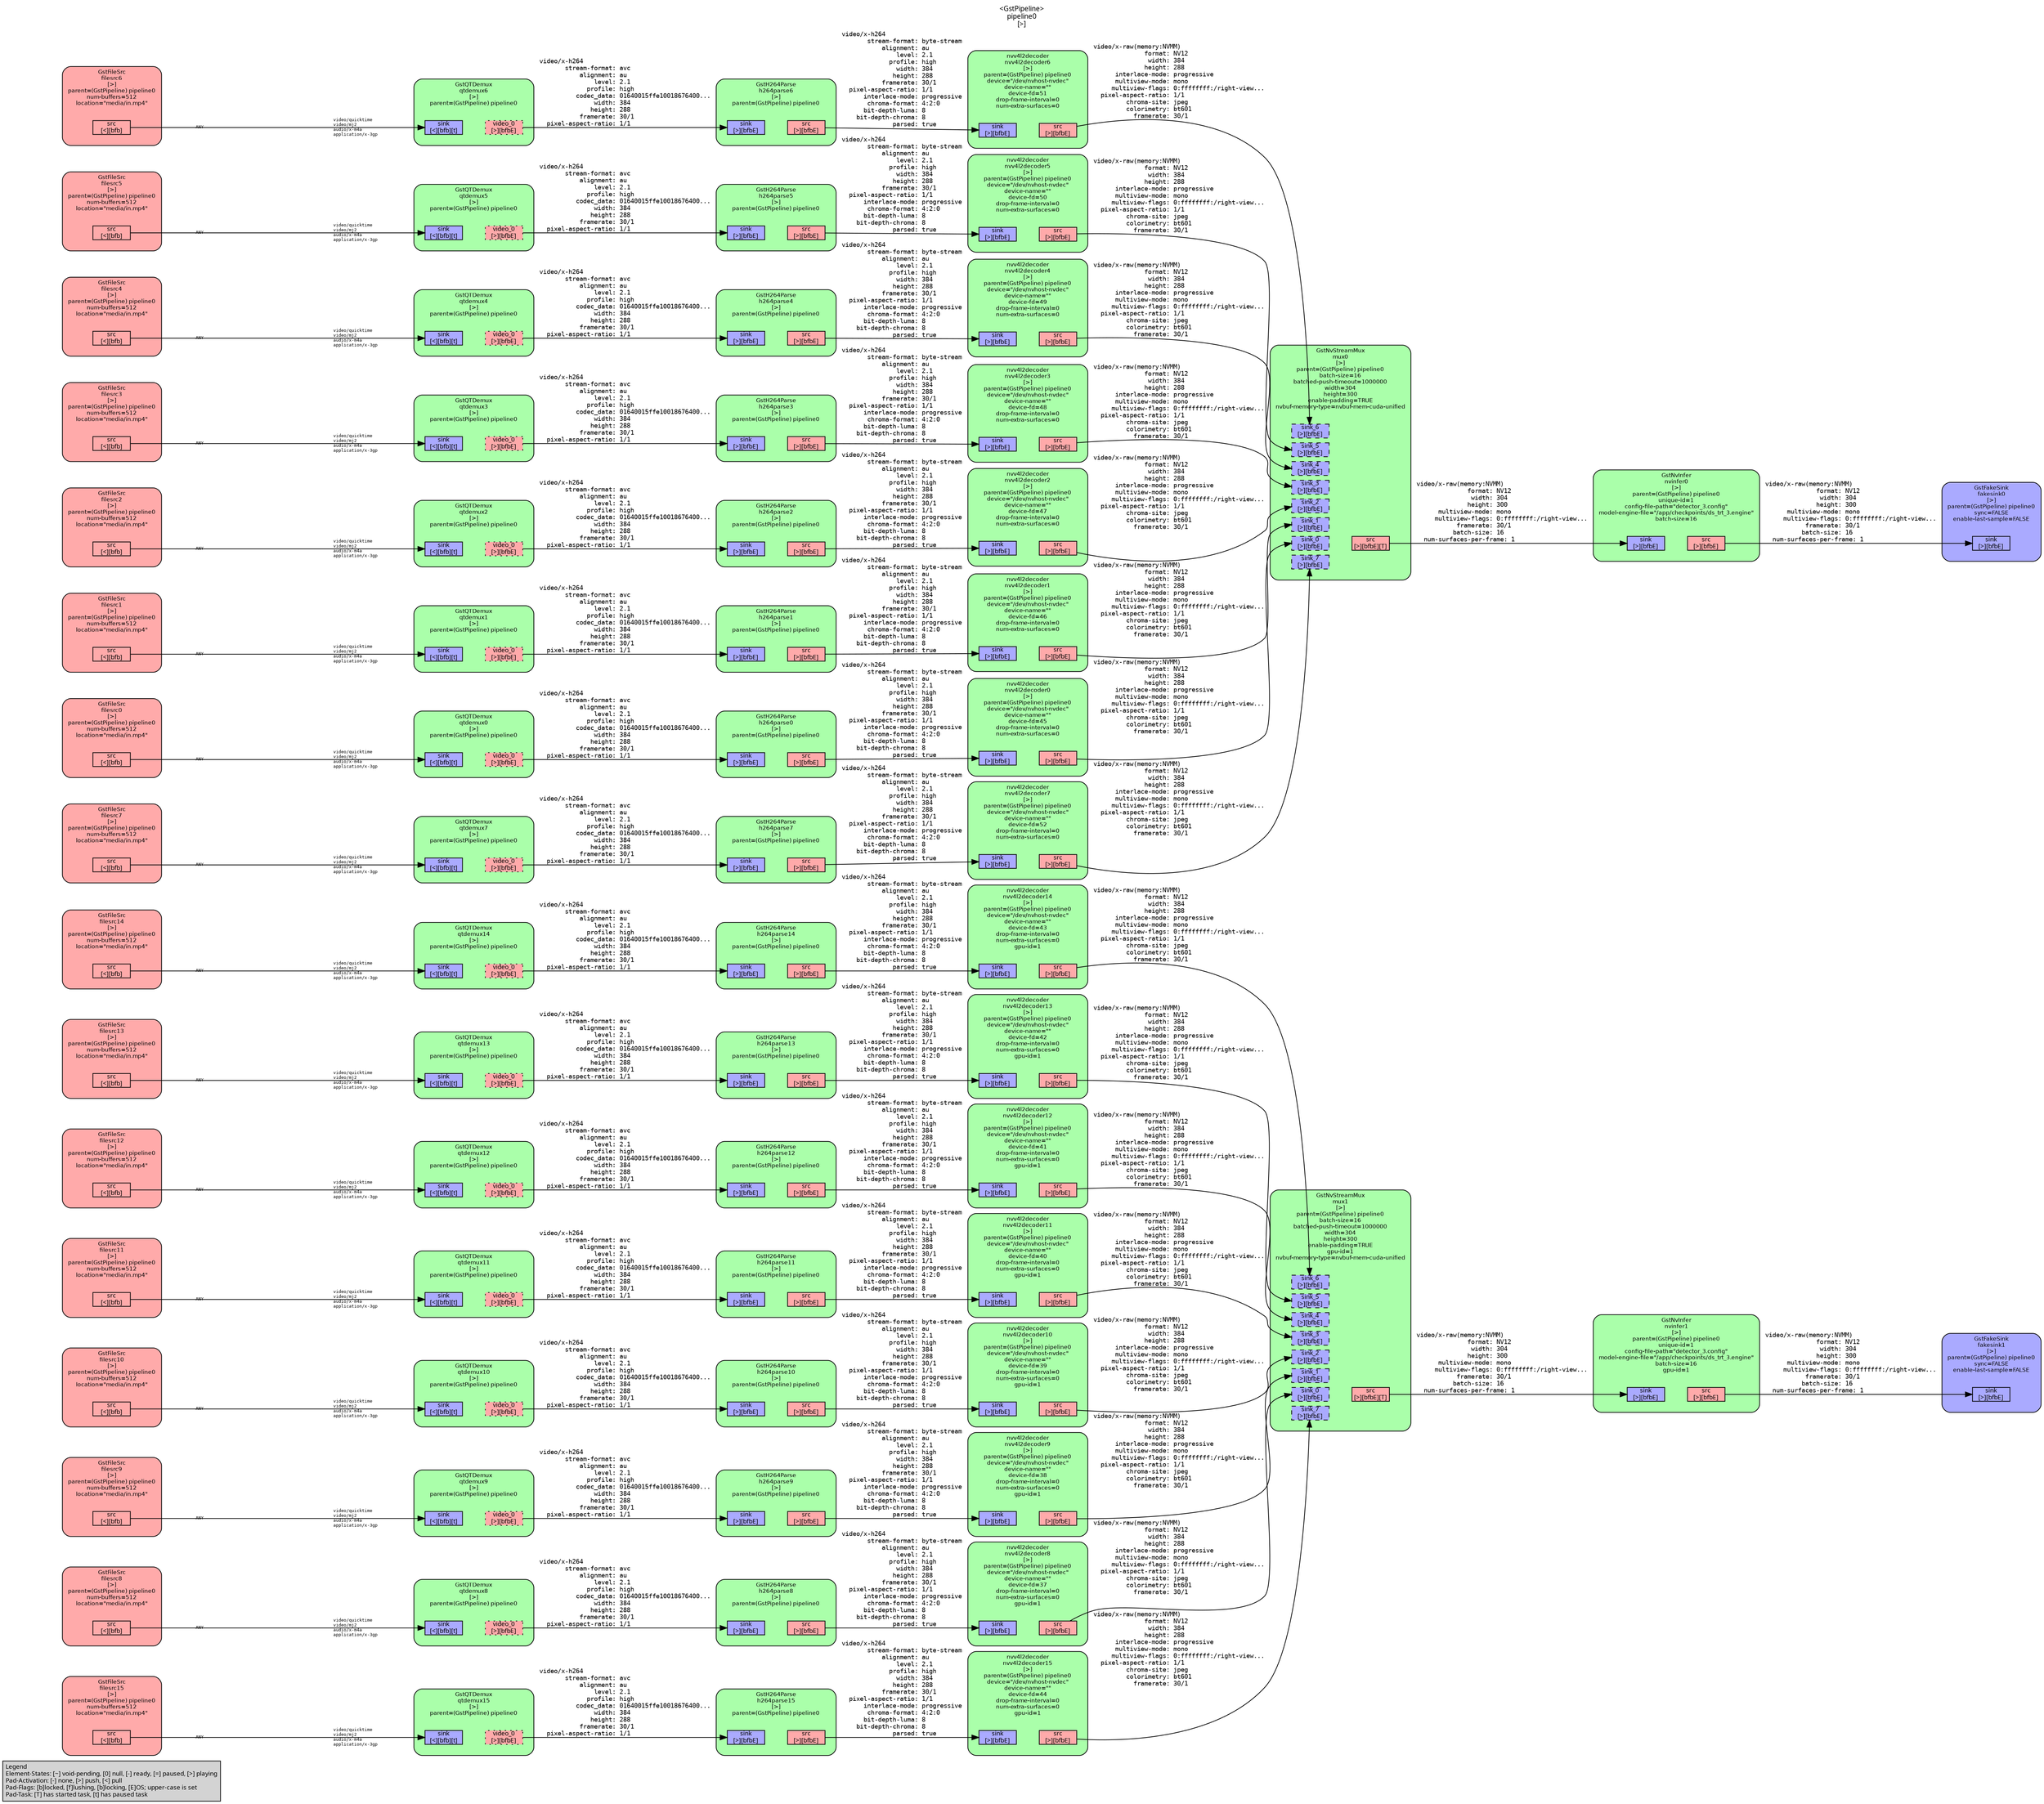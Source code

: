 digraph pipeline {
  rankdir=LR;
  fontname="sans";
  fontsize="10";
  labelloc=t;
  nodesep=.1;
  ranksep=.2;
  label="<GstPipeline>\npipeline0\n[>]";
  node [style="filled,rounded", shape=box, fontsize="9", fontname="sans", margin="0.0,0.0"];
  edge [labelfontsize="6", fontsize="9", fontname="monospace"];
  
  legend [
    pos="0,0!",
    margin="0.05,0.05",
    style="filled",
    label="Legend\lElement-States: [~] void-pending, [0] null, [-] ready, [=] paused, [>] playing\lPad-Activation: [-] none, [>] push, [<] pull\lPad-Flags: [b]locked, [f]lushing, [b]locking, [E]OS; upper-case is set\lPad-Task: [T] has started task, [t] has paused task\l",
  ];
  subgraph cluster_nvv4l2decoder15_0x55dceac0d780 {
    fontname="Bitstream Vera Sans";
    fontsize="8";
    style="filled,rounded";
    color=black;
    label="nvv4l2decoder\nnvv4l2decoder15\n[>]\nparent=(GstPipeline) pipeline0\ndevice=\"/dev/nvhost-nvdec\"\ndevice-name=\"\"\ndevice-fd=44\ndrop-frame-interval=0\nnum-extra-surfaces=0\ngpu-id=1";
    subgraph cluster_nvv4l2decoder15_0x55dceac0d780_sink {
      label="";
      style="invis";
      nvv4l2decoder15_0x55dceac0d780_sink_0x55dceabfbb20 [color=black, fillcolor="#aaaaff", label="sink\n[>][bfbE]", height="0.2", style="filled,solid"];
    }

    subgraph cluster_nvv4l2decoder15_0x55dceac0d780_src {
      label="";
      style="invis";
      nvv4l2decoder15_0x55dceac0d780_src_0x55dceabfbd70 [color=black, fillcolor="#ffaaaa", label="src\n[>][bfbE]", height="0.2", style="filled,solid"];
    }

    nvv4l2decoder15_0x55dceac0d780_sink_0x55dceabfbb20 -> nvv4l2decoder15_0x55dceac0d780_src_0x55dceabfbd70 [style="invis"];
    fillcolor="#aaffaa";
  }

  nvv4l2decoder15_0x55dceac0d780_src_0x55dceabfbd70 -> mux1_0x55dcea8d2310_sink_7_0x55dceac1a600 [label="video/x-raw(memory:NVMM)\l              format: NV12\l               width: 384\l              height: 288\l      interlace-mode: progressive\l      multiview-mode: mono\l     multiview-flags: 0:ffffffff:/right-view...\l  pixel-aspect-ratio: 1/1\l         chroma-site: jpeg\l         colorimetry: bt601\l           framerate: 30/1\l"]
  subgraph cluster_h264parse15_0x55dceac0a980 {
    fontname="Bitstream Vera Sans";
    fontsize="8";
    style="filled,rounded";
    color=black;
    label="GstH264Parse\nh264parse15\n[>]\nparent=(GstPipeline) pipeline0";
    subgraph cluster_h264parse15_0x55dceac0a980_sink {
      label="";
      style="invis";
      h264parse15_0x55dceac0a980_sink_0x55dceabfb680 [color=black, fillcolor="#aaaaff", label="sink\n[>][bfbE]", height="0.2", style="filled,solid"];
    }

    subgraph cluster_h264parse15_0x55dceac0a980_src {
      label="";
      style="invis";
      h264parse15_0x55dceac0a980_src_0x55dceabfb8d0 [color=black, fillcolor="#ffaaaa", label="src\n[>][bfbE]", height="0.2", style="filled,solid"];
    }

    h264parse15_0x55dceac0a980_sink_0x55dceabfb680 -> h264parse15_0x55dceac0a980_src_0x55dceabfb8d0 [style="invis"];
    fillcolor="#aaffaa";
  }

  h264parse15_0x55dceac0a980_src_0x55dceabfb8d0 -> nvv4l2decoder15_0x55dceac0d780_sink_0x55dceabfbb20 [label="video/x-h264\l       stream-format: byte-stream\l           alignment: au\l               level: 2.1\l             profile: high\l               width: 384\l              height: 288\l           framerate: 30/1\l  pixel-aspect-ratio: 1/1\l      interlace-mode: progressive\l       chroma-format: 4:2:0\l      bit-depth-luma: 8\l    bit-depth-chroma: 8\l              parsed: true\l"]
  subgraph cluster_qtdemux15_0x55dceac09300 {
    fontname="Bitstream Vera Sans";
    fontsize="8";
    style="filled,rounded";
    color=black;
    label="GstQTDemux\nqtdemux15\n[>]\nparent=(GstPipeline) pipeline0";
    subgraph cluster_qtdemux15_0x55dceac09300_sink {
      label="";
      style="invis";
      qtdemux15_0x55dceac09300_sink_0x55dceabfb430 [color=black, fillcolor="#aaaaff", label="sink\n[<][bfb][t]", height="0.2", style="filled,solid"];
    }

    subgraph cluster_qtdemux15_0x55dceac09300_src {
      label="";
      style="invis";
      qtdemux15_0x55dceac09300_video_0_0x55dceac1a850 [color=black, fillcolor="#ffaaaa", label="video_0\n[>][bfbE]", height="0.2", style="filled,dotted"];
    }

    qtdemux15_0x55dceac09300_sink_0x55dceabfb430 -> qtdemux15_0x55dceac09300_video_0_0x55dceac1a850 [style="invis"];
    fillcolor="#aaffaa";
  }

  qtdemux15_0x55dceac09300_video_0_0x55dceac1a850 -> h264parse15_0x55dceac0a980_sink_0x55dceabfb680 [label="video/x-h264\l       stream-format: avc\l           alignment: au\l               level: 2.1\l             profile: high\l          codec_data: 01640015ffe10018676400...\l               width: 384\l              height: 288\l           framerate: 30/1\l  pixel-aspect-ratio: 1/1\l"]
  subgraph cluster_filesrc15_0x55dceabbfc50 {
    fontname="Bitstream Vera Sans";
    fontsize="8";
    style="filled,rounded";
    color=black;
    label="GstFileSrc\nfilesrc15\n[>]\nparent=(GstPipeline) pipeline0\nnum-buffers=512\nlocation=\"media/in.mp4\"";
    subgraph cluster_filesrc15_0x55dceabbfc50_src {
      label="";
      style="invis";
      filesrc15_0x55dceabbfc50_src_0x55dceabfb1e0 [color=black, fillcolor="#ffaaaa", label="src\n[<][bfb]", height="0.2", style="filled,solid"];
    }

    fillcolor="#ffaaaa";
  }

  filesrc15_0x55dceabbfc50_src_0x55dceabfb1e0 -> qtdemux15_0x55dceac09300_sink_0x55dceabfb430 [labeldistance="10", labelangle="0", label="                                                  ", taillabel="ANY", headlabel="video/quicktime\lvideo/mj2\laudio/x-m4a\lapplication/x-3gp\l"]
  subgraph cluster_nvv4l2decoder14_0x55dceac06070 {
    fontname="Bitstream Vera Sans";
    fontsize="8";
    style="filled,rounded";
    color=black;
    label="nvv4l2decoder\nnvv4l2decoder14\n[>]\nparent=(GstPipeline) pipeline0\ndevice=\"/dev/nvhost-nvdec\"\ndevice-name=\"\"\ndevice-fd=43\ndrop-frame-interval=0\nnum-extra-surfaces=0\ngpu-id=1";
    subgraph cluster_nvv4l2decoder14_0x55dceac06070_sink {
      label="";
      style="invis";
      nvv4l2decoder14_0x55dceac06070_sink_0x55dceabfad40 [color=black, fillcolor="#aaaaff", label="sink\n[>][bfbE]", height="0.2", style="filled,solid"];
    }

    subgraph cluster_nvv4l2decoder14_0x55dceac06070_src {
      label="";
      style="invis";
      nvv4l2decoder14_0x55dceac06070_src_0x55dceabfaf90 [color=black, fillcolor="#ffaaaa", label="src\n[>][bfbE]", height="0.2", style="filled,solid"];
    }

    nvv4l2decoder14_0x55dceac06070_sink_0x55dceabfad40 -> nvv4l2decoder14_0x55dceac06070_src_0x55dceabfaf90 [style="invis"];
    fillcolor="#aaffaa";
  }

  nvv4l2decoder14_0x55dceac06070_src_0x55dceabfaf90 -> mux1_0x55dcea8d2310_sink_6_0x55dceac1a3b0 [label="video/x-raw(memory:NVMM)\l              format: NV12\l               width: 384\l              height: 288\l      interlace-mode: progressive\l      multiview-mode: mono\l     multiview-flags: 0:ffffffff:/right-view...\l  pixel-aspect-ratio: 1/1\l         chroma-site: jpeg\l         colorimetry: bt601\l           framerate: 30/1\l"]
  subgraph cluster_h264parse14_0x55dceac03270 {
    fontname="Bitstream Vera Sans";
    fontsize="8";
    style="filled,rounded";
    color=black;
    label="GstH264Parse\nh264parse14\n[>]\nparent=(GstPipeline) pipeline0";
    subgraph cluster_h264parse14_0x55dceac03270_sink {
      label="";
      style="invis";
      h264parse14_0x55dceac03270_sink_0x55dceabfa8a0 [color=black, fillcolor="#aaaaff", label="sink\n[>][bfbE]", height="0.2", style="filled,solid"];
    }

    subgraph cluster_h264parse14_0x55dceac03270_src {
      label="";
      style="invis";
      h264parse14_0x55dceac03270_src_0x55dceabfaaf0 [color=black, fillcolor="#ffaaaa", label="src\n[>][bfbE]", height="0.2", style="filled,solid"];
    }

    h264parse14_0x55dceac03270_sink_0x55dceabfa8a0 -> h264parse14_0x55dceac03270_src_0x55dceabfaaf0 [style="invis"];
    fillcolor="#aaffaa";
  }

  h264parse14_0x55dceac03270_src_0x55dceabfaaf0 -> nvv4l2decoder14_0x55dceac06070_sink_0x55dceabfad40 [label="video/x-h264\l       stream-format: byte-stream\l           alignment: au\l               level: 2.1\l             profile: high\l               width: 384\l              height: 288\l           framerate: 30/1\l  pixel-aspect-ratio: 1/1\l      interlace-mode: progressive\l       chroma-format: 4:2:0\l      bit-depth-luma: 8\l    bit-depth-chroma: 8\l              parsed: true\l"]
  subgraph cluster_qtdemux14_0x55dceac00990 {
    fontname="Bitstream Vera Sans";
    fontsize="8";
    style="filled,rounded";
    color=black;
    label="GstQTDemux\nqtdemux14\n[>]\nparent=(GstPipeline) pipeline0";
    subgraph cluster_qtdemux14_0x55dceac00990_sink {
      label="";
      style="invis";
      qtdemux14_0x55dceac00990_sink_0x55dceabfa650 [color=black, fillcolor="#aaaaff", label="sink\n[<][bfb][t]", height="0.2", style="filled,solid"];
    }

    subgraph cluster_qtdemux14_0x55dceac00990_src {
      label="";
      style="invis";
      qtdemux14_0x55dceac00990_video_0_0x55dceac1b190 [color=black, fillcolor="#ffaaaa", label="video_0\n[>][bfbE]", height="0.2", style="filled,dotted"];
    }

    qtdemux14_0x55dceac00990_sink_0x55dceabfa650 -> qtdemux14_0x55dceac00990_video_0_0x55dceac1b190 [style="invis"];
    fillcolor="#aaffaa";
  }

  qtdemux14_0x55dceac00990_video_0_0x55dceac1b190 -> h264parse14_0x55dceac03270_sink_0x55dceabfa8a0 [label="video/x-h264\l       stream-format: avc\l           alignment: au\l               level: 2.1\l             profile: high\l          codec_data: 01640015ffe10018676400...\l               width: 384\l              height: 288\l           framerate: 30/1\l  pixel-aspect-ratio: 1/1\l"]
  subgraph cluster_filesrc14_0x55dceabbf8c0 {
    fontname="Bitstream Vera Sans";
    fontsize="8";
    style="filled,rounded";
    color=black;
    label="GstFileSrc\nfilesrc14\n[>]\nparent=(GstPipeline) pipeline0\nnum-buffers=512\nlocation=\"media/in.mp4\"";
    subgraph cluster_filesrc14_0x55dceabbf8c0_src {
      label="";
      style="invis";
      filesrc14_0x55dceabbf8c0_src_0x55dceabfa400 [color=black, fillcolor="#ffaaaa", label="src\n[<][bfb]", height="0.2", style="filled,solid"];
    }

    fillcolor="#ffaaaa";
  }

  filesrc14_0x55dceabbf8c0_src_0x55dceabfa400 -> qtdemux14_0x55dceac00990_sink_0x55dceabfa650 [labeldistance="10", labelangle="0", label="                                                  ", taillabel="ANY", headlabel="video/quicktime\lvideo/mj2\laudio/x-m4a\lapplication/x-3gp\l"]
  subgraph cluster_nvv4l2decoder13_0x55dceabf9460 {
    fontname="Bitstream Vera Sans";
    fontsize="8";
    style="filled,rounded";
    color=black;
    label="nvv4l2decoder\nnvv4l2decoder13\n[>]\nparent=(GstPipeline) pipeline0\ndevice=\"/dev/nvhost-nvdec\"\ndevice-name=\"\"\ndevice-fd=42\ndrop-frame-interval=0\nnum-extra-surfaces=0\ngpu-id=1";
    subgraph cluster_nvv4l2decoder13_0x55dceabf9460_sink {
      label="";
      style="invis";
      nvv4l2decoder13_0x55dceabf9460_sink_0x55dceabebd40 [color=black, fillcolor="#aaaaff", label="sink\n[>][bfbE]", height="0.2", style="filled,solid"];
    }

    subgraph cluster_nvv4l2decoder13_0x55dceabf9460_src {
      label="";
      style="invis";
      nvv4l2decoder13_0x55dceabf9460_src_0x55dceabfa1b0 [color=black, fillcolor="#ffaaaa", label="src\n[>][bfbE]", height="0.2", style="filled,solid"];
    }

    nvv4l2decoder13_0x55dceabf9460_sink_0x55dceabebd40 -> nvv4l2decoder13_0x55dceabf9460_src_0x55dceabfa1b0 [style="invis"];
    fillcolor="#aaffaa";
  }

  nvv4l2decoder13_0x55dceabf9460_src_0x55dceabfa1b0 -> mux1_0x55dcea8d2310_sink_5_0x55dceac1a160 [label="video/x-raw(memory:NVMM)\l              format: NV12\l               width: 384\l              height: 288\l      interlace-mode: progressive\l      multiview-mode: mono\l     multiview-flags: 0:ffffffff:/right-view...\l  pixel-aspect-ratio: 1/1\l         chroma-site: jpeg\l         colorimetry: bt601\l           framerate: 30/1\l"]
  subgraph cluster_h264parse13_0x55dceabf8680 {
    fontname="Bitstream Vera Sans";
    fontsize="8";
    style="filled,rounded";
    color=black;
    label="GstH264Parse\nh264parse13\n[>]\nparent=(GstPipeline) pipeline0";
    subgraph cluster_h264parse13_0x55dceabf8680_sink {
      label="";
      style="invis";
      h264parse13_0x55dceabf8680_sink_0x55dceabeb8a0 [color=black, fillcolor="#aaaaff", label="sink\n[>][bfbE]", height="0.2", style="filled,solid"];
    }

    subgraph cluster_h264parse13_0x55dceabf8680_src {
      label="";
      style="invis";
      h264parse13_0x55dceabf8680_src_0x55dceabebaf0 [color=black, fillcolor="#ffaaaa", label="src\n[>][bfbE]", height="0.2", style="filled,solid"];
    }

    h264parse13_0x55dceabf8680_sink_0x55dceabeb8a0 -> h264parse13_0x55dceabf8680_src_0x55dceabebaf0 [style="invis"];
    fillcolor="#aaffaa";
  }

  h264parse13_0x55dceabf8680_src_0x55dceabebaf0 -> nvv4l2decoder13_0x55dceabf9460_sink_0x55dceabebd40 [label="video/x-h264\l       stream-format: byte-stream\l           alignment: au\l               level: 2.1\l             profile: high\l               width: 384\l              height: 288\l           framerate: 30/1\l  pixel-aspect-ratio: 1/1\l      interlace-mode: progressive\l       chroma-format: 4:2:0\l      bit-depth-luma: 8\l    bit-depth-chroma: 8\l              parsed: true\l"]
  subgraph cluster_qtdemux13_0x55dceabf7000 {
    fontname="Bitstream Vera Sans";
    fontsize="8";
    style="filled,rounded";
    color=black;
    label="GstQTDemux\nqtdemux13\n[>]\nparent=(GstPipeline) pipeline0";
    subgraph cluster_qtdemux13_0x55dceabf7000_sink {
      label="";
      style="invis";
      qtdemux13_0x55dceabf7000_sink_0x55dceabeb650 [color=black, fillcolor="#aaaaff", label="sink\n[<][bfb][t]", height="0.2", style="filled,solid"];
    }

    subgraph cluster_qtdemux13_0x55dceabf7000_src {
      label="";
      style="invis";
      qtdemux13_0x55dceabf7000_video_0_0x55dceac1bad0 [color=black, fillcolor="#ffaaaa", label="video_0\n[>][bfbE]", height="0.2", style="filled,dotted"];
    }

    qtdemux13_0x55dceabf7000_sink_0x55dceabeb650 -> qtdemux13_0x55dceabf7000_video_0_0x55dceac1bad0 [style="invis"];
    fillcolor="#aaffaa";
  }

  qtdemux13_0x55dceabf7000_video_0_0x55dceac1bad0 -> h264parse13_0x55dceabf8680_sink_0x55dceabeb8a0 [label="video/x-h264\l       stream-format: avc\l           alignment: au\l               level: 2.1\l             profile: high\l          codec_data: 01640015ffe10018676400...\l               width: 384\l              height: 288\l           framerate: 30/1\l  pixel-aspect-ratio: 1/1\l"]
  subgraph cluster_filesrc13_0x55dceabbf530 {
    fontname="Bitstream Vera Sans";
    fontsize="8";
    style="filled,rounded";
    color=black;
    label="GstFileSrc\nfilesrc13\n[>]\nparent=(GstPipeline) pipeline0\nnum-buffers=512\nlocation=\"media/in.mp4\"";
    subgraph cluster_filesrc13_0x55dceabbf530_src {
      label="";
      style="invis";
      filesrc13_0x55dceabbf530_src_0x55dceabeb400 [color=black, fillcolor="#ffaaaa", label="src\n[<][bfb]", height="0.2", style="filled,solid"];
    }

    fillcolor="#ffaaaa";
  }

  filesrc13_0x55dceabbf530_src_0x55dceabeb400 -> qtdemux13_0x55dceabf7000_sink_0x55dceabeb650 [labeldistance="10", labelangle="0", label="                                                  ", taillabel="ANY", headlabel="video/quicktime\lvideo/mj2\laudio/x-m4a\lapplication/x-3gp\l"]
  subgraph cluster_nvv4l2decoder12_0x55dceabf3b90 {
    fontname="Bitstream Vera Sans";
    fontsize="8";
    style="filled,rounded";
    color=black;
    label="nvv4l2decoder\nnvv4l2decoder12\n[>]\nparent=(GstPipeline) pipeline0\ndevice=\"/dev/nvhost-nvdec\"\ndevice-name=\"\"\ndevice-fd=41\ndrop-frame-interval=0\nnum-extra-surfaces=0\ngpu-id=1";
    subgraph cluster_nvv4l2decoder12_0x55dceabf3b90_sink {
      label="";
      style="invis";
      nvv4l2decoder12_0x55dceabf3b90_sink_0x55dceabeaf60 [color=black, fillcolor="#aaaaff", label="sink\n[>][bfbE]", height="0.2", style="filled,solid"];
    }

    subgraph cluster_nvv4l2decoder12_0x55dceabf3b90_src {
      label="";
      style="invis";
      nvv4l2decoder12_0x55dceabf3b90_src_0x55dceabeb1b0 [color=black, fillcolor="#ffaaaa", label="src\n[>][bfbE]", height="0.2", style="filled,solid"];
    }

    nvv4l2decoder12_0x55dceabf3b90_sink_0x55dceabeaf60 -> nvv4l2decoder12_0x55dceabf3b90_src_0x55dceabeb1b0 [style="invis"];
    fillcolor="#aaffaa";
  }

  nvv4l2decoder12_0x55dceabf3b90_src_0x55dceabeb1b0 -> mux1_0x55dcea8d2310_sink_4_0x55dceac15d10 [label="video/x-raw(memory:NVMM)\l              format: NV12\l               width: 384\l              height: 288\l      interlace-mode: progressive\l      multiview-mode: mono\l     multiview-flags: 0:ffffffff:/right-view...\l  pixel-aspect-ratio: 1/1\l         chroma-site: jpeg\l         colorimetry: bt601\l           framerate: 30/1\l"]
  subgraph cluster_h264parse12_0x55dceabf0d90 {
    fontname="Bitstream Vera Sans";
    fontsize="8";
    style="filled,rounded";
    color=black;
    label="GstH264Parse\nh264parse12\n[>]\nparent=(GstPipeline) pipeline0";
    subgraph cluster_h264parse12_0x55dceabf0d90_sink {
      label="";
      style="invis";
      h264parse12_0x55dceabf0d90_sink_0x55dceabeaac0 [color=black, fillcolor="#aaaaff", label="sink\n[>][bfbE]", height="0.2", style="filled,solid"];
    }

    subgraph cluster_h264parse12_0x55dceabf0d90_src {
      label="";
      style="invis";
      h264parse12_0x55dceabf0d90_src_0x55dceabead10 [color=black, fillcolor="#ffaaaa", label="src\n[>][bfbE]", height="0.2", style="filled,solid"];
    }

    h264parse12_0x55dceabf0d90_sink_0x55dceabeaac0 -> h264parse12_0x55dceabf0d90_src_0x55dceabead10 [style="invis"];
    fillcolor="#aaffaa";
  }

  h264parse12_0x55dceabf0d90_src_0x55dceabead10 -> nvv4l2decoder12_0x55dceabf3b90_sink_0x55dceabeaf60 [label="video/x-h264\l       stream-format: byte-stream\l           alignment: au\l               level: 2.1\l             profile: high\l               width: 384\l              height: 288\l           framerate: 30/1\l  pixel-aspect-ratio: 1/1\l      interlace-mode: progressive\l       chroma-format: 4:2:0\l      bit-depth-luma: 8\l    bit-depth-chroma: 8\l              parsed: true\l"]
  subgraph cluster_qtdemux12_0x55dceabef710 {
    fontname="Bitstream Vera Sans";
    fontsize="8";
    style="filled,rounded";
    color=black;
    label="GstQTDemux\nqtdemux12\n[>]\nparent=(GstPipeline) pipeline0";
    subgraph cluster_qtdemux12_0x55dceabef710_sink {
      label="";
      style="invis";
      qtdemux12_0x55dceabef710_sink_0x55dceabea870 [color=black, fillcolor="#aaaaff", label="sink\n[<][bfb][t]", height="0.2", style="filled,solid"];
    }

    subgraph cluster_qtdemux12_0x55dceabef710_src {
      label="";
      style="invis";
      qtdemux12_0x55dceabef710_video_0_0x7f9d5c0064e0 [color=black, fillcolor="#ffaaaa", label="video_0\n[>][bfbE]", height="0.2", style="filled,dotted"];
    }

    qtdemux12_0x55dceabef710_sink_0x55dceabea870 -> qtdemux12_0x55dceabef710_video_0_0x7f9d5c0064e0 [style="invis"];
    fillcolor="#aaffaa";
  }

  qtdemux12_0x55dceabef710_video_0_0x7f9d5c0064e0 -> h264parse12_0x55dceabf0d90_sink_0x55dceabeaac0 [label="video/x-h264\l       stream-format: avc\l           alignment: au\l               level: 2.1\l             profile: high\l          codec_data: 01640015ffe10018676400...\l               width: 384\l              height: 288\l           framerate: 30/1\l  pixel-aspect-ratio: 1/1\l"]
  subgraph cluster_filesrc12_0x55dceabbf1a0 {
    fontname="Bitstream Vera Sans";
    fontsize="8";
    style="filled,rounded";
    color=black;
    label="GstFileSrc\nfilesrc12\n[>]\nparent=(GstPipeline) pipeline0\nnum-buffers=512\nlocation=\"media/in.mp4\"";
    subgraph cluster_filesrc12_0x55dceabbf1a0_src {
      label="";
      style="invis";
      filesrc12_0x55dceabbf1a0_src_0x55dceabea620 [color=black, fillcolor="#ffaaaa", label="src\n[<][bfb]", height="0.2", style="filled,solid"];
    }

    fillcolor="#ffaaaa";
  }

  filesrc12_0x55dceabbf1a0_src_0x55dceabea620 -> qtdemux12_0x55dceabef710_sink_0x55dceabea870 [labeldistance="10", labelangle="0", label="                                                  ", taillabel="ANY", headlabel="video/quicktime\lvideo/mj2\laudio/x-m4a\lapplication/x-3gp\l"]
  subgraph cluster_nvv4l2decoder11_0x55dceabe59b0 {
    fontname="Bitstream Vera Sans";
    fontsize="8";
    style="filled,rounded";
    color=black;
    label="nvv4l2decoder\nnvv4l2decoder11\n[>]\nparent=(GstPipeline) pipeline0\ndevice=\"/dev/nvhost-nvdec\"\ndevice-name=\"\"\ndevice-fd=40\ndrop-frame-interval=0\nnum-extra-surfaces=0\ngpu-id=1";
    subgraph cluster_nvv4l2decoder11_0x55dceabe59b0_sink {
      label="";
      style="invis";
      nvv4l2decoder11_0x55dceabe59b0_sink_0x55dceabea180 [color=black, fillcolor="#aaaaff", label="sink\n[>][bfbE]", height="0.2", style="filled,solid"];
    }

    subgraph cluster_nvv4l2decoder11_0x55dceabe59b0_src {
      label="";
      style="invis";
      nvv4l2decoder11_0x55dceabe59b0_src_0x55dceabea3d0 [color=black, fillcolor="#ffaaaa", label="src\n[>][bfbE]", height="0.2", style="filled,solid"];
    }

    nvv4l2decoder11_0x55dceabe59b0_sink_0x55dceabea180 -> nvv4l2decoder11_0x55dceabe59b0_src_0x55dceabea3d0 [style="invis"];
    fillcolor="#aaffaa";
  }

  nvv4l2decoder11_0x55dceabe59b0_src_0x55dceabea3d0 -> mux1_0x55dcea8d2310_sink_3_0x55dceac15ac0 [label="video/x-raw(memory:NVMM)\l              format: NV12\l               width: 384\l              height: 288\l      interlace-mode: progressive\l      multiview-mode: mono\l     multiview-flags: 0:ffffffff:/right-view...\l  pixel-aspect-ratio: 1/1\l         chroma-site: jpeg\l         colorimetry: bt601\l           framerate: 30/1\l"]
  subgraph cluster_h264parse11_0x55dceabe8270 {
    fontname="Bitstream Vera Sans";
    fontsize="8";
    style="filled,rounded";
    color=black;
    label="GstH264Parse\nh264parse11\n[>]\nparent=(GstPipeline) pipeline0";
    subgraph cluster_h264parse11_0x55dceabe8270_sink {
      label="";
      style="invis";
      h264parse11_0x55dceabe8270_sink_0x55dceabd9a90 [color=black, fillcolor="#aaaaff", label="sink\n[>][bfbE]", height="0.2", style="filled,solid"];
    }

    subgraph cluster_h264parse11_0x55dceabe8270_src {
      label="";
      style="invis";
      h264parse11_0x55dceabe8270_src_0x55dceabd9ce0 [color=black, fillcolor="#ffaaaa", label="src\n[>][bfbE]", height="0.2", style="filled,solid"];
    }

    h264parse11_0x55dceabe8270_sink_0x55dceabd9a90 -> h264parse11_0x55dceabe8270_src_0x55dceabd9ce0 [style="invis"];
    fillcolor="#aaffaa";
  }

  h264parse11_0x55dceabe8270_src_0x55dceabd9ce0 -> nvv4l2decoder11_0x55dceabe59b0_sink_0x55dceabea180 [label="video/x-h264\l       stream-format: byte-stream\l           alignment: au\l               level: 2.1\l             profile: high\l               width: 384\l              height: 288\l           framerate: 30/1\l  pixel-aspect-ratio: 1/1\l      interlace-mode: progressive\l       chroma-format: 4:2:0\l      bit-depth-luma: 8\l    bit-depth-chroma: 8\l              parsed: true\l"]
  subgraph cluster_qtdemux11_0x55dceabe5400 {
    fontname="Bitstream Vera Sans";
    fontsize="8";
    style="filled,rounded";
    color=black;
    label="GstQTDemux\nqtdemux11\n[>]\nparent=(GstPipeline) pipeline0";
    subgraph cluster_qtdemux11_0x55dceabe5400_sink {
      label="";
      style="invis";
      qtdemux11_0x55dceabe5400_sink_0x55dceabd9840 [color=black, fillcolor="#aaaaff", label="sink\n[<][bfb][t]", height="0.2", style="filled,solid"];
    }

    subgraph cluster_qtdemux11_0x55dceabe5400_src {
      label="";
      style="invis";
      qtdemux11_0x55dceabe5400_video_0_0x7f9d5c006e20 [color=black, fillcolor="#ffaaaa", label="video_0\n[>][bfbE]", height="0.2", style="filled,dotted"];
    }

    qtdemux11_0x55dceabe5400_sink_0x55dceabd9840 -> qtdemux11_0x55dceabe5400_video_0_0x7f9d5c006e20 [style="invis"];
    fillcolor="#aaffaa";
  }

  qtdemux11_0x55dceabe5400_video_0_0x7f9d5c006e20 -> h264parse11_0x55dceabe8270_sink_0x55dceabd9a90 [label="video/x-h264\l       stream-format: avc\l           alignment: au\l               level: 2.1\l             profile: high\l          codec_data: 01640015ffe10018676400...\l               width: 384\l              height: 288\l           framerate: 30/1\l  pixel-aspect-ratio: 1/1\l"]
  subgraph cluster_filesrc11_0x55dceabbee10 {
    fontname="Bitstream Vera Sans";
    fontsize="8";
    style="filled,rounded";
    color=black;
    label="GstFileSrc\nfilesrc11\n[>]\nparent=(GstPipeline) pipeline0\nnum-buffers=512\nlocation=\"media/in.mp4\"";
    subgraph cluster_filesrc11_0x55dceabbee10_src {
      label="";
      style="invis";
      filesrc11_0x55dceabbee10_src_0x55dceabd95f0 [color=black, fillcolor="#ffaaaa", label="src\n[<][bfb]", height="0.2", style="filled,solid"];
    }

    fillcolor="#ffaaaa";
  }

  filesrc11_0x55dceabbee10_src_0x55dceabd95f0 -> qtdemux11_0x55dceabe5400_sink_0x55dceabd9840 [labeldistance="10", labelangle="0", label="                                                  ", taillabel="ANY", headlabel="video/quicktime\lvideo/mj2\laudio/x-m4a\lapplication/x-3gp\l"]
  subgraph cluster_nvv4l2decoder10_0x55dceabe2060 {
    fontname="Bitstream Vera Sans";
    fontsize="8";
    style="filled,rounded";
    color=black;
    label="nvv4l2decoder\nnvv4l2decoder10\n[>]\nparent=(GstPipeline) pipeline0\ndevice=\"/dev/nvhost-nvdec\"\ndevice-name=\"\"\ndevice-fd=39\ndrop-frame-interval=0\nnum-extra-surfaces=0\ngpu-id=1";
    subgraph cluster_nvv4l2decoder10_0x55dceabe2060_sink {
      label="";
      style="invis";
      nvv4l2decoder10_0x55dceabe2060_sink_0x55dceabd9150 [color=black, fillcolor="#aaaaff", label="sink\n[>][bfbE]", height="0.2", style="filled,solid"];
    }

    subgraph cluster_nvv4l2decoder10_0x55dceabe2060_src {
      label="";
      style="invis";
      nvv4l2decoder10_0x55dceabe2060_src_0x55dceabd93a0 [color=black, fillcolor="#ffaaaa", label="src\n[>][bfbE]", height="0.2", style="filled,solid"];
    }

    nvv4l2decoder10_0x55dceabe2060_sink_0x55dceabd9150 -> nvv4l2decoder10_0x55dceabe2060_src_0x55dceabd93a0 [style="invis"];
    fillcolor="#aaffaa";
  }

  nvv4l2decoder10_0x55dceabe2060_src_0x55dceabd93a0 -> mux1_0x55dcea8d2310_sink_2_0x55dceac15870 [label="video/x-raw(memory:NVMM)\l              format: NV12\l               width: 384\l              height: 288\l      interlace-mode: progressive\l      multiview-mode: mono\l     multiview-flags: 0:ffffffff:/right-view...\l  pixel-aspect-ratio: 1/1\l         chroma-site: jpeg\l         colorimetry: bt601\l           framerate: 30/1\l"]
  subgraph cluster_h264parse10_0x55dceabdf260 {
    fontname="Bitstream Vera Sans";
    fontsize="8";
    style="filled,rounded";
    color=black;
    label="GstH264Parse\nh264parse10\n[>]\nparent=(GstPipeline) pipeline0";
    subgraph cluster_h264parse10_0x55dceabdf260_sink {
      label="";
      style="invis";
      h264parse10_0x55dceabdf260_sink_0x55dceabd8cb0 [color=black, fillcolor="#aaaaff", label="sink\n[>][bfbE]", height="0.2", style="filled,solid"];
    }

    subgraph cluster_h264parse10_0x55dceabdf260_src {
      label="";
      style="invis";
      h264parse10_0x55dceabdf260_src_0x55dceabd8f00 [color=black, fillcolor="#ffaaaa", label="src\n[>][bfbE]", height="0.2", style="filled,solid"];
    }

    h264parse10_0x55dceabdf260_sink_0x55dceabd8cb0 -> h264parse10_0x55dceabdf260_src_0x55dceabd8f00 [style="invis"];
    fillcolor="#aaffaa";
  }

  h264parse10_0x55dceabdf260_src_0x55dceabd8f00 -> nvv4l2decoder10_0x55dceabe2060_sink_0x55dceabd9150 [label="video/x-h264\l       stream-format: byte-stream\l           alignment: au\l               level: 2.1\l             profile: high\l               width: 384\l              height: 288\l           framerate: 30/1\l  pixel-aspect-ratio: 1/1\l      interlace-mode: progressive\l       chroma-format: 4:2:0\l      bit-depth-luma: 8\l    bit-depth-chroma: 8\l              parsed: true\l"]
  subgraph cluster_qtdemux10_0x55dceabddbe0 {
    fontname="Bitstream Vera Sans";
    fontsize="8";
    style="filled,rounded";
    color=black;
    label="GstQTDemux\nqtdemux10\n[>]\nparent=(GstPipeline) pipeline0";
    subgraph cluster_qtdemux10_0x55dceabddbe0_sink {
      label="";
      style="invis";
      qtdemux10_0x55dceabddbe0_sink_0x55dceabd8a60 [color=black, fillcolor="#aaaaff", label="sink\n[<][bfb][t]", height="0.2", style="filled,solid"];
    }

    subgraph cluster_qtdemux10_0x55dceabddbe0_src {
      label="";
      style="invis";
      qtdemux10_0x55dceabddbe0_video_0_0x7f9d5001e3d0 [color=black, fillcolor="#ffaaaa", label="video_0\n[>][bfbE]", height="0.2", style="filled,dotted"];
    }

    qtdemux10_0x55dceabddbe0_sink_0x55dceabd8a60 -> qtdemux10_0x55dceabddbe0_video_0_0x7f9d5001e3d0 [style="invis"];
    fillcolor="#aaffaa";
  }

  qtdemux10_0x55dceabddbe0_video_0_0x7f9d5001e3d0 -> h264parse10_0x55dceabdf260_sink_0x55dceabd8cb0 [label="video/x-h264\l       stream-format: avc\l           alignment: au\l               level: 2.1\l             profile: high\l          codec_data: 01640015ffe10018676400...\l               width: 384\l              height: 288\l           framerate: 30/1\l  pixel-aspect-ratio: 1/1\l"]
  subgraph cluster_filesrc10_0x55dceabbea80 {
    fontname="Bitstream Vera Sans";
    fontsize="8";
    style="filled,rounded";
    color=black;
    label="GstFileSrc\nfilesrc10\n[>]\nparent=(GstPipeline) pipeline0\nnum-buffers=512\nlocation=\"media/in.mp4\"";
    subgraph cluster_filesrc10_0x55dceabbea80_src {
      label="";
      style="invis";
      filesrc10_0x55dceabbea80_src_0x55dceabd8810 [color=black, fillcolor="#ffaaaa", label="src\n[<][bfb]", height="0.2", style="filled,solid"];
    }

    fillcolor="#ffaaaa";
  }

  filesrc10_0x55dceabbea80_src_0x55dceabd8810 -> qtdemux10_0x55dceabddbe0_sink_0x55dceabd8a60 [labeldistance="10", labelangle="0", label="                                                  ", taillabel="ANY", headlabel="video/quicktime\lvideo/mj2\laudio/x-m4a\lapplication/x-3gp\l"]
  subgraph cluster_nvv4l2decoder9_0x55dceabdb1b0 {
    fontname="Bitstream Vera Sans";
    fontsize="8";
    style="filled,rounded";
    color=black;
    label="nvv4l2decoder\nnvv4l2decoder9\n[>]\nparent=(GstPipeline) pipeline0\ndevice=\"/dev/nvhost-nvdec\"\ndevice-name=\"\"\ndevice-fd=38\ndrop-frame-interval=0\nnum-extra-surfaces=0\ngpu-id=1";
    subgraph cluster_nvv4l2decoder9_0x55dceabdb1b0_sink {
      label="";
      style="invis";
      nvv4l2decoder9_0x55dceabdb1b0_sink_0x55dceabd8370 [color=black, fillcolor="#aaaaff", label="sink\n[>][bfbE]", height="0.2", style="filled,solid"];
    }

    subgraph cluster_nvv4l2decoder9_0x55dceabdb1b0_src {
      label="";
      style="invis";
      nvv4l2decoder9_0x55dceabdb1b0_src_0x55dceabd85c0 [color=black, fillcolor="#ffaaaa", label="src\n[>][bfbE]", height="0.2", style="filled,solid"];
    }

    nvv4l2decoder9_0x55dceabdb1b0_sink_0x55dceabd8370 -> nvv4l2decoder9_0x55dceabdb1b0_src_0x55dceabd85c0 [style="invis"];
    fillcolor="#aaffaa";
  }

  nvv4l2decoder9_0x55dceabdb1b0_src_0x55dceabd85c0 -> mux1_0x55dcea8d2310_sink_1_0x55dceac15620 [label="video/x-raw(memory:NVMM)\l              format: NV12\l               width: 384\l              height: 288\l      interlace-mode: progressive\l      multiview-mode: mono\l     multiview-flags: 0:ffffffff:/right-view...\l  pixel-aspect-ratio: 1/1\l         chroma-site: jpeg\l         colorimetry: bt601\l           framerate: 30/1\l"]
  subgraph cluster_h264parse9_0x55dceabd62e0 {
    fontname="Bitstream Vera Sans";
    fontsize="8";
    style="filled,rounded";
    color=black;
    label="GstH264Parse\nh264parse9\n[>]\nparent=(GstPipeline) pipeline0";
    subgraph cluster_h264parse9_0x55dceabd62e0_sink {
      label="";
      style="invis";
      h264parse9_0x55dceabd62e0_sink_0x55dceabb9c40 [color=black, fillcolor="#aaaaff", label="sink\n[>][bfbE]", height="0.2", style="filled,solid"];
    }

    subgraph cluster_h264parse9_0x55dceabd62e0_src {
      label="";
      style="invis";
      h264parse9_0x55dceabd62e0_src_0x55dceabd8120 [color=black, fillcolor="#ffaaaa", label="src\n[>][bfbE]", height="0.2", style="filled,solid"];
    }

    h264parse9_0x55dceabd62e0_sink_0x55dceabb9c40 -> h264parse9_0x55dceabd62e0_src_0x55dceabd8120 [style="invis"];
    fillcolor="#aaffaa";
  }

  h264parse9_0x55dceabd62e0_src_0x55dceabd8120 -> nvv4l2decoder9_0x55dceabdb1b0_sink_0x55dceabd8370 [label="video/x-h264\l       stream-format: byte-stream\l           alignment: au\l               level: 2.1\l             profile: high\l               width: 384\l              height: 288\l           framerate: 30/1\l  pixel-aspect-ratio: 1/1\l      interlace-mode: progressive\l       chroma-format: 4:2:0\l      bit-depth-luma: 8\l    bit-depth-chroma: 8\l              parsed: true\l"]
  subgraph cluster_qtdemux9_0x55dceabd4c60 {
    fontname="Bitstream Vera Sans";
    fontsize="8";
    style="filled,rounded";
    color=black;
    label="GstQTDemux\nqtdemux9\n[>]\nparent=(GstPipeline) pipeline0";
    subgraph cluster_qtdemux9_0x55dceabd4c60_sink {
      label="";
      style="invis";
      qtdemux9_0x55dceabd4c60_sink_0x55dceabb99f0 [color=black, fillcolor="#aaaaff", label="sink\n[<][bfb][t]", height="0.2", style="filled,solid"];
    }

    subgraph cluster_qtdemux9_0x55dceabd4c60_src {
      label="";
      style="invis";
      qtdemux9_0x55dceabd4c60_video_0_0x7f9d5c007760 [color=black, fillcolor="#ffaaaa", label="video_0\n[>][bfbE]", height="0.2", style="filled,dotted"];
    }

    qtdemux9_0x55dceabd4c60_sink_0x55dceabb99f0 -> qtdemux9_0x55dceabd4c60_video_0_0x7f9d5c007760 [style="invis"];
    fillcolor="#aaffaa";
  }

  qtdemux9_0x55dceabd4c60_video_0_0x7f9d5c007760 -> h264parse9_0x55dceabd62e0_sink_0x55dceabb9c40 [label="video/x-h264\l       stream-format: avc\l           alignment: au\l               level: 2.1\l             profile: high\l          codec_data: 01640015ffe10018676400...\l               width: 384\l              height: 288\l           framerate: 30/1\l  pixel-aspect-ratio: 1/1\l"]
  subgraph cluster_filesrc9_0x55dceabbe6f0 {
    fontname="Bitstream Vera Sans";
    fontsize="8";
    style="filled,rounded";
    color=black;
    label="GstFileSrc\nfilesrc9\n[>]\nparent=(GstPipeline) pipeline0\nnum-buffers=512\nlocation=\"media/in.mp4\"";
    subgraph cluster_filesrc9_0x55dceabbe6f0_src {
      label="";
      style="invis";
      filesrc9_0x55dceabbe6f0_src_0x55dceabb97a0 [color=black, fillcolor="#ffaaaa", label="src\n[<][bfb]", height="0.2", style="filled,solid"];
    }

    fillcolor="#ffaaaa";
  }

  filesrc9_0x55dceabbe6f0_src_0x55dceabb97a0 -> qtdemux9_0x55dceabd4c60_sink_0x55dceabb99f0 [labeldistance="10", labelangle="0", label="                                                  ", taillabel="ANY", headlabel="video/quicktime\lvideo/mj2\laudio/x-m4a\lapplication/x-3gp\l"]
  subgraph cluster_nvv4l2decoder8_0x55dceabc5070 {
    fontname="Bitstream Vera Sans";
    fontsize="8";
    style="filled,rounded";
    color=black;
    label="nvv4l2decoder\nnvv4l2decoder8\n[>]\nparent=(GstPipeline) pipeline0\ndevice=\"/dev/nvhost-nvdec\"\ndevice-name=\"\"\ndevice-fd=37\ndrop-frame-interval=0\nnum-extra-surfaces=0\ngpu-id=1";
    subgraph cluster_nvv4l2decoder8_0x55dceabc5070_sink {
      label="";
      style="invis";
      nvv4l2decoder8_0x55dceabc5070_sink_0x55dceabb9300 [color=black, fillcolor="#aaaaff", label="sink\n[>][bfbE]", height="0.2", style="filled,solid"];
    }

    subgraph cluster_nvv4l2decoder8_0x55dceabc5070_src {
      label="";
      style="invis";
      nvv4l2decoder8_0x55dceabc5070_src_0x55dceabb9550 [color=black, fillcolor="#ffaaaa", label="src\n[>][bfbE]", height="0.2", style="filled,solid"];
    }

    nvv4l2decoder8_0x55dceabc5070_sink_0x55dceabb9300 -> nvv4l2decoder8_0x55dceabc5070_src_0x55dceabb9550 [style="invis"];
    fillcolor="#aaffaa";
  }

  nvv4l2decoder8_0x55dceabc5070_src_0x55dceabb9550 -> mux1_0x55dcea8d2310_sink_0_0x55dceac153d0 [label="video/x-raw(memory:NVMM)\l              format: NV12\l               width: 384\l              height: 288\l      interlace-mode: progressive\l      multiview-mode: mono\l     multiview-flags: 0:ffffffff:/right-view...\l  pixel-aspect-ratio: 1/1\l         chroma-site: jpeg\l         colorimetry: bt601\l           framerate: 30/1\l"]
  subgraph cluster_h264parse8_0x55dceabc2270 {
    fontname="Bitstream Vera Sans";
    fontsize="8";
    style="filled,rounded";
    color=black;
    label="GstH264Parse\nh264parse8\n[>]\nparent=(GstPipeline) pipeline0";
    subgraph cluster_h264parse8_0x55dceabc2270_sink {
      label="";
      style="invis";
      h264parse8_0x55dceabc2270_sink_0x55dceabb8e60 [color=black, fillcolor="#aaaaff", label="sink\n[>][bfbE]", height="0.2", style="filled,solid"];
    }

    subgraph cluster_h264parse8_0x55dceabc2270_src {
      label="";
      style="invis";
      h264parse8_0x55dceabc2270_src_0x55dceabb90b0 [color=black, fillcolor="#ffaaaa", label="src\n[>][bfbE]", height="0.2", style="filled,solid"];
    }

    h264parse8_0x55dceabc2270_sink_0x55dceabb8e60 -> h264parse8_0x55dceabc2270_src_0x55dceabb90b0 [style="invis"];
    fillcolor="#aaffaa";
  }

  h264parse8_0x55dceabc2270_src_0x55dceabb90b0 -> nvv4l2decoder8_0x55dceabc5070_sink_0x55dceabb9300 [label="video/x-h264\l       stream-format: byte-stream\l           alignment: au\l               level: 2.1\l             profile: high\l               width: 384\l              height: 288\l           framerate: 30/1\l  pixel-aspect-ratio: 1/1\l      interlace-mode: progressive\l       chroma-format: 4:2:0\l      bit-depth-luma: 8\l    bit-depth-chroma: 8\l              parsed: true\l"]
  subgraph cluster_qtdemux8_0x55dceabbda20 {
    fontname="Bitstream Vera Sans";
    fontsize="8";
    style="filled,rounded";
    color=black;
    label="GstQTDemux\nqtdemux8\n[>]\nparent=(GstPipeline) pipeline0";
    subgraph cluster_qtdemux8_0x55dceabbda20_sink {
      label="";
      style="invis";
      qtdemux8_0x55dceabbda20_sink_0x55dceabb8c10 [color=black, fillcolor="#aaaaff", label="sink\n[<][bfb][t]", height="0.2", style="filled,solid"];
    }

    subgraph cluster_qtdemux8_0x55dceabbda20_src {
      label="";
      style="invis";
      qtdemux8_0x55dceabbda20_video_0_0x7f9d5001f650 [color=black, fillcolor="#ffaaaa", label="video_0\n[>][bfbE]", height="0.2", style="filled,dotted"];
    }

    qtdemux8_0x55dceabbda20_sink_0x55dceabb8c10 -> qtdemux8_0x55dceabbda20_video_0_0x7f9d5001f650 [style="invis"];
    fillcolor="#aaffaa";
  }

  qtdemux8_0x55dceabbda20_video_0_0x7f9d5001f650 -> h264parse8_0x55dceabc2270_sink_0x55dceabb8e60 [label="video/x-h264\l       stream-format: avc\l           alignment: au\l               level: 2.1\l             profile: high\l          codec_data: 01640015ffe10018676400...\l               width: 384\l              height: 288\l           framerate: 30/1\l  pixel-aspect-ratio: 1/1\l"]
  subgraph cluster_filesrc8_0x55dceabbe360 {
    fontname="Bitstream Vera Sans";
    fontsize="8";
    style="filled,rounded";
    color=black;
    label="GstFileSrc\nfilesrc8\n[>]\nparent=(GstPipeline) pipeline0\nnum-buffers=512\nlocation=\"media/in.mp4\"";
    subgraph cluster_filesrc8_0x55dceabbe360_src {
      label="";
      style="invis";
      filesrc8_0x55dceabbe360_src_0x55dceabb89c0 [color=black, fillcolor="#ffaaaa", label="src\n[<][bfb]", height="0.2", style="filled,solid"];
    }

    fillcolor="#ffaaaa";
  }

  filesrc8_0x55dceabbe360_src_0x55dceabb89c0 -> qtdemux8_0x55dceabbda20_sink_0x55dceabb8c10 [labeldistance="10", labelangle="0", label="                                                  ", taillabel="ANY", headlabel="video/quicktime\lvideo/mj2\laudio/x-m4a\lapplication/x-3gp\l"]
  subgraph cluster_fakesink1_0x55dceabbd760 {
    fontname="Bitstream Vera Sans";
    fontsize="8";
    style="filled,rounded";
    color=black;
    label="GstFakeSink\nfakesink1\n[>]\nparent=(GstPipeline) pipeline0\nsync=FALSE\nenable-last-sample=FALSE";
    subgraph cluster_fakesink1_0x55dceabbd760_sink {
      label="";
      style="invis";
      fakesink1_0x55dceabbd760_sink_0x55dceabb8770 [color=black, fillcolor="#aaaaff", label="sink\n[>][bfbE]", height="0.2", style="filled,solid"];
    }

    fillcolor="#aaaaff";
  }

  subgraph cluster_nvinfer1_0x55dceabba6d0 {
    fontname="Bitstream Vera Sans";
    fontsize="8";
    style="filled,rounded";
    color=black;
    label="GstNvInfer\nnvinfer1\n[>]\nparent=(GstPipeline) pipeline0\nunique-id=1\nconfig-file-path=\"detector_3.config\"\nmodel-engine-file=\"/app/checkpoints/ds_trt_3.engine\"\nbatch-size=16\ngpu-id=1";
    subgraph cluster_nvinfer1_0x55dceabba6d0_sink {
      label="";
      style="invis";
      nvinfer1_0x55dceabba6d0_sink_0x55dceabb82d0 [color=black, fillcolor="#aaaaff", label="sink\n[>][bfbE]", height="0.2", style="filled,solid"];
    }

    subgraph cluster_nvinfer1_0x55dceabba6d0_src {
      label="";
      style="invis";
      nvinfer1_0x55dceabba6d0_src_0x55dceabb8520 [color=black, fillcolor="#ffaaaa", label="src\n[>][bfbE]", height="0.2", style="filled,solid"];
    }

    nvinfer1_0x55dceabba6d0_sink_0x55dceabb82d0 -> nvinfer1_0x55dceabba6d0_src_0x55dceabb8520 [style="invis"];
    fillcolor="#aaffaa";
  }

  nvinfer1_0x55dceabba6d0_src_0x55dceabb8520 -> fakesink1_0x55dceabbd760_sink_0x55dceabb8770 [label="video/x-raw(memory:NVMM)\l              format: NV12\l               width: 304\l              height: 300\l      multiview-mode: mono\l     multiview-flags: 0:ffffffff:/right-view...\l           framerate: 30/1\l          batch-size: 16\l  num-surfaces-per-frame: 1\l"]
  subgraph cluster_mux1_0x55dcea8d2310 {
    fontname="Bitstream Vera Sans";
    fontsize="8";
    style="filled,rounded";
    color=black;
    label="GstNvStreamMux\nmux1\n[>]\nparent=(GstPipeline) pipeline0\nbatch-size=16\nbatched-push-timeout=1000000\nwidth=304\nheight=300\nenable-padding=TRUE\ngpu-id=1\nnvbuf-memory-type=nvbuf-mem-cuda-unified";
    subgraph cluster_mux1_0x55dcea8d2310_sink {
      label="";
      style="invis";
      mux1_0x55dcea8d2310_sink_0_0x55dceac153d0 [color=black, fillcolor="#aaaaff", label="sink_0\n[>][bfbE]", height="0.2", style="filled,dashed"];
      mux1_0x55dcea8d2310_sink_1_0x55dceac15620 [color=black, fillcolor="#aaaaff", label="sink_1\n[>][bfbE]", height="0.2", style="filled,dashed"];
      mux1_0x55dcea8d2310_sink_2_0x55dceac15870 [color=black, fillcolor="#aaaaff", label="sink_2\n[>][bfbE]", height="0.2", style="filled,dashed"];
      mux1_0x55dcea8d2310_sink_3_0x55dceac15ac0 [color=black, fillcolor="#aaaaff", label="sink_3\n[>][bfbE]", height="0.2", style="filled,dashed"];
      mux1_0x55dcea8d2310_sink_4_0x55dceac15d10 [color=black, fillcolor="#aaaaff", label="sink_4\n[>][bfbE]", height="0.2", style="filled,dashed"];
      mux1_0x55dcea8d2310_sink_5_0x55dceac1a160 [color=black, fillcolor="#aaaaff", label="sink_5\n[>][bfbE]", height="0.2", style="filled,dashed"];
      mux1_0x55dcea8d2310_sink_6_0x55dceac1a3b0 [color=black, fillcolor="#aaaaff", label="sink_6\n[>][bfbE]", height="0.2", style="filled,dashed"];
      mux1_0x55dcea8d2310_sink_7_0x55dceac1a600 [color=black, fillcolor="#aaaaff", label="sink_7\n[>][bfbE]", height="0.2", style="filled,dashed"];
    }

    subgraph cluster_mux1_0x55dcea8d2310_src {
      label="";
      style="invis";
      mux1_0x55dcea8d2310_src_0x55dceabb8080 [color=black, fillcolor="#ffaaaa", label="src\n[>][bfbE][T]", height="0.2", style="filled,solid"];
    }

    mux1_0x55dcea8d2310_sink_0_0x55dceac153d0 -> mux1_0x55dcea8d2310_src_0x55dceabb8080 [style="invis"];
    fillcolor="#aaffaa";
  }

  mux1_0x55dcea8d2310_src_0x55dceabb8080 -> nvinfer1_0x55dceabba6d0_sink_0x55dceabb82d0 [label="video/x-raw(memory:NVMM)\l              format: NV12\l               width: 304\l              height: 300\l      multiview-mode: mono\l     multiview-flags: 0:ffffffff:/right-view...\l           framerate: 30/1\l          batch-size: 16\l  num-surfaces-per-frame: 1\l"]
  subgraph cluster_nvv4l2decoder7_0x55dceabb5870 {
    fontname="Bitstream Vera Sans";
    fontsize="8";
    style="filled,rounded";
    color=black;
    label="nvv4l2decoder\nnvv4l2decoder7\n[>]\nparent=(GstPipeline) pipeline0\ndevice=\"/dev/nvhost-nvdec\"\ndevice-name=\"\"\ndevice-fd=52\ndrop-frame-interval=0\nnum-extra-surfaces=0";
    subgraph cluster_nvv4l2decoder7_0x55dceabb5870_sink {
      label="";
      style="invis";
      nvv4l2decoder7_0x55dceabb5870_sink_0x55dceaba59c0 [color=black, fillcolor="#aaaaff", label="sink\n[>][bfbE]", height="0.2", style="filled,solid"];
    }

    subgraph cluster_nvv4l2decoder7_0x55dceabb5870_src {
      label="";
      style="invis";
      nvv4l2decoder7_0x55dceabb5870_src_0x55dceaba5c10 [color=black, fillcolor="#ffaaaa", label="src\n[>][bfbE]", height="0.2", style="filled,solid"];
    }

    nvv4l2decoder7_0x55dceabb5870_sink_0x55dceaba59c0 -> nvv4l2decoder7_0x55dceabb5870_src_0x55dceaba5c10 [style="invis"];
    fillcolor="#aaffaa";
  }

  nvv4l2decoder7_0x55dceabb5870_src_0x55dceaba5c10 -> mux0_0x55dcea8d2000_sink_7_0x55dceac15180 [label="video/x-raw(memory:NVMM)\l              format: NV12\l               width: 384\l              height: 288\l      interlace-mode: progressive\l      multiview-mode: mono\l     multiview-flags: 0:ffffffff:/right-view...\l  pixel-aspect-ratio: 1/1\l         chroma-site: jpeg\l         colorimetry: bt601\l           framerate: 30/1\l"]
  subgraph cluster_h264parse7_0x55dceabb2a70 {
    fontname="Bitstream Vera Sans";
    fontsize="8";
    style="filled,rounded";
    color=black;
    label="GstH264Parse\nh264parse7\n[>]\nparent=(GstPipeline) pipeline0";
    subgraph cluster_h264parse7_0x55dceabb2a70_sink {
      label="";
      style="invis";
      h264parse7_0x55dceabb2a70_sink_0x55dceaba5520 [color=black, fillcolor="#aaaaff", label="sink\n[>][bfbE]", height="0.2", style="filled,solid"];
    }

    subgraph cluster_h264parse7_0x55dceabb2a70_src {
      label="";
      style="invis";
      h264parse7_0x55dceabb2a70_src_0x55dceaba5770 [color=black, fillcolor="#ffaaaa", label="src\n[>][bfbE]", height="0.2", style="filled,solid"];
    }

    h264parse7_0x55dceabb2a70_sink_0x55dceaba5520 -> h264parse7_0x55dceabb2a70_src_0x55dceaba5770 [style="invis"];
    fillcolor="#aaffaa";
  }

  h264parse7_0x55dceabb2a70_src_0x55dceaba5770 -> nvv4l2decoder7_0x55dceabb5870_sink_0x55dceaba59c0 [label="video/x-h264\l       stream-format: byte-stream\l           alignment: au\l               level: 2.1\l             profile: high\l               width: 384\l              height: 288\l           framerate: 30/1\l  pixel-aspect-ratio: 1/1\l      interlace-mode: progressive\l       chroma-format: 4:2:0\l      bit-depth-luma: 8\l    bit-depth-chroma: 8\l              parsed: true\l"]
  subgraph cluster_qtdemux7_0x55dceabb0800 {
    fontname="Bitstream Vera Sans";
    fontsize="8";
    style="filled,rounded";
    color=black;
    label="GstQTDemux\nqtdemux7\n[>]\nparent=(GstPipeline) pipeline0";
    subgraph cluster_qtdemux7_0x55dceabb0800_sink {
      label="";
      style="invis";
      qtdemux7_0x55dceabb0800_sink_0x55dceaba52d0 [color=black, fillcolor="#aaaaff", label="sink\n[<][bfb][t]", height="0.2", style="filled,solid"];
    }

    subgraph cluster_qtdemux7_0x55dceabb0800_src {
      label="";
      style="invis";
      qtdemux7_0x55dceabb0800_video_0_0x7f9d5001ed10 [color=black, fillcolor="#ffaaaa", label="video_0\n[>][bfbE]", height="0.2", style="filled,dotted"];
    }

    qtdemux7_0x55dceabb0800_sink_0x55dceaba52d0 -> qtdemux7_0x55dceabb0800_video_0_0x7f9d5001ed10 [style="invis"];
    fillcolor="#aaffaa";
  }

  qtdemux7_0x55dceabb0800_video_0_0x7f9d5001ed10 -> h264parse7_0x55dceabb2a70_sink_0x55dceaba5520 [label="video/x-h264\l       stream-format: avc\l           alignment: au\l               level: 2.1\l             profile: high\l          codec_data: 01640015ffe10018676400...\l               width: 384\l              height: 288\l           framerate: 30/1\l  pixel-aspect-ratio: 1/1\l"]
  subgraph cluster_filesrc7_0x55dceab63be0 {
    fontname="Bitstream Vera Sans";
    fontsize="8";
    style="filled,rounded";
    color=black;
    label="GstFileSrc\nfilesrc7\n[>]\nparent=(GstPipeline) pipeline0\nnum-buffers=512\nlocation=\"media/in.mp4\"";
    subgraph cluster_filesrc7_0x55dceab63be0_src {
      label="";
      style="invis";
      filesrc7_0x55dceab63be0_src_0x55dceaba5080 [color=black, fillcolor="#ffaaaa", label="src\n[<][bfb]", height="0.2", style="filled,solid"];
    }

    fillcolor="#ffaaaa";
  }

  filesrc7_0x55dceab63be0_src_0x55dceaba5080 -> qtdemux7_0x55dceabb0800_sink_0x55dceaba52d0 [labeldistance="10", labelangle="0", label="                                                  ", taillabel="ANY", headlabel="video/quicktime\lvideo/mj2\laudio/x-m4a\lapplication/x-3gp\l"]
  subgraph cluster_nvv4l2decoder6_0x55dceabae0b0 {
    fontname="Bitstream Vera Sans";
    fontsize="8";
    style="filled,rounded";
    color=black;
    label="nvv4l2decoder\nnvv4l2decoder6\n[>]\nparent=(GstPipeline) pipeline0\ndevice=\"/dev/nvhost-nvdec\"\ndevice-name=\"\"\ndevice-fd=51\ndrop-frame-interval=0\nnum-extra-surfaces=0";
    subgraph cluster_nvv4l2decoder6_0x55dceabae0b0_sink {
      label="";
      style="invis";
      nvv4l2decoder6_0x55dceabae0b0_sink_0x55dceaba4be0 [color=black, fillcolor="#aaaaff", label="sink\n[>][bfbE]", height="0.2", style="filled,solid"];
    }

    subgraph cluster_nvv4l2decoder6_0x55dceabae0b0_src {
      label="";
      style="invis";
      nvv4l2decoder6_0x55dceabae0b0_src_0x55dceaba4e30 [color=black, fillcolor="#ffaaaa", label="src\n[>][bfbE]", height="0.2", style="filled,solid"];
    }

    nvv4l2decoder6_0x55dceabae0b0_sink_0x55dceaba4be0 -> nvv4l2decoder6_0x55dceabae0b0_src_0x55dceaba4e30 [style="invis"];
    fillcolor="#aaffaa";
  }

  nvv4l2decoder6_0x55dceabae0b0_src_0x55dceaba4e30 -> mux0_0x55dcea8d2000_sink_6_0x55dceac14f30 [label="video/x-raw(memory:NVMM)\l              format: NV12\l               width: 384\l              height: 288\l      interlace-mode: progressive\l      multiview-mode: mono\l     multiview-flags: 0:ffffffff:/right-view...\l  pixel-aspect-ratio: 1/1\l         chroma-site: jpeg\l         colorimetry: bt601\l           framerate: 30/1\l"]
  subgraph cluster_h264parse6_0x55dceabab2b0 {
    fontname="Bitstream Vera Sans";
    fontsize="8";
    style="filled,rounded";
    color=black;
    label="GstH264Parse\nh264parse6\n[>]\nparent=(GstPipeline) pipeline0";
    subgraph cluster_h264parse6_0x55dceabab2b0_sink {
      label="";
      style="invis";
      h264parse6_0x55dceabab2b0_sink_0x55dceaba4740 [color=black, fillcolor="#aaaaff", label="sink\n[>][bfbE]", height="0.2", style="filled,solid"];
    }

    subgraph cluster_h264parse6_0x55dceabab2b0_src {
      label="";
      style="invis";
      h264parse6_0x55dceabab2b0_src_0x55dceaba4990 [color=black, fillcolor="#ffaaaa", label="src\n[>][bfbE]", height="0.2", style="filled,solid"];
    }

    h264parse6_0x55dceabab2b0_sink_0x55dceaba4740 -> h264parse6_0x55dceabab2b0_src_0x55dceaba4990 [style="invis"];
    fillcolor="#aaffaa";
  }

  h264parse6_0x55dceabab2b0_src_0x55dceaba4990 -> nvv4l2decoder6_0x55dceabae0b0_sink_0x55dceaba4be0 [label="video/x-h264\l       stream-format: byte-stream\l           alignment: au\l               level: 2.1\l             profile: high\l               width: 384\l              height: 288\l           framerate: 30/1\l  pixel-aspect-ratio: 1/1\l      interlace-mode: progressive\l       chroma-format: 4:2:0\l      bit-depth-luma: 8\l    bit-depth-chroma: 8\l              parsed: true\l"]
  subgraph cluster_qtdemux6_0x55dcea4fadc0 {
    fontname="Bitstream Vera Sans";
    fontsize="8";
    style="filled,rounded";
    color=black;
    label="GstQTDemux\nqtdemux6\n[>]\nparent=(GstPipeline) pipeline0";
    subgraph cluster_qtdemux6_0x55dcea4fadc0_sink {
      label="";
      style="invis";
      qtdemux6_0x55dcea4fadc0_sink_0x55dceaba44f0 [color=black, fillcolor="#aaaaff", label="sink\n[<][bfb][t]", height="0.2", style="filled,solid"];
    }

    subgraph cluster_qtdemux6_0x55dcea4fadc0_src {
      label="";
      style="invis";
      qtdemux6_0x55dcea4fadc0_video_0_0x7f9d3401c0e0 [color=black, fillcolor="#ffaaaa", label="video_0\n[>][bfbE]", height="0.2", style="filled,dotted"];
    }

    qtdemux6_0x55dcea4fadc0_sink_0x55dceaba44f0 -> qtdemux6_0x55dcea4fadc0_video_0_0x7f9d3401c0e0 [style="invis"];
    fillcolor="#aaffaa";
  }

  qtdemux6_0x55dcea4fadc0_video_0_0x7f9d3401c0e0 -> h264parse6_0x55dceabab2b0_sink_0x55dceaba4740 [label="video/x-h264\l       stream-format: avc\l           alignment: au\l               level: 2.1\l             profile: high\l          codec_data: 01640015ffe10018676400...\l               width: 384\l              height: 288\l           framerate: 30/1\l  pixel-aspect-ratio: 1/1\l"]
  subgraph cluster_filesrc6_0x55dceab63850 {
    fontname="Bitstream Vera Sans";
    fontsize="8";
    style="filled,rounded";
    color=black;
    label="GstFileSrc\nfilesrc6\n[>]\nparent=(GstPipeline) pipeline0\nnum-buffers=512\nlocation=\"media/in.mp4\"";
    subgraph cluster_filesrc6_0x55dceab63850_src {
      label="";
      style="invis";
      filesrc6_0x55dceab63850_src_0x55dceaba42a0 [color=black, fillcolor="#ffaaaa", label="src\n[<][bfb]", height="0.2", style="filled,solid"];
    }

    fillcolor="#ffaaaa";
  }

  filesrc6_0x55dceab63850_src_0x55dceaba42a0 -> qtdemux6_0x55dcea4fadc0_sink_0x55dceaba44f0 [labeldistance="10", labelangle="0", label="                                                  ", taillabel="ANY", headlabel="video/quicktime\lvideo/mj2\laudio/x-m4a\lapplication/x-3gp\l"]
  subgraph cluster_nvv4l2decoder5_0x55dceaba0ab0 {
    fontname="Bitstream Vera Sans";
    fontsize="8";
    style="filled,rounded";
    color=black;
    label="nvv4l2decoder\nnvv4l2decoder5\n[>]\nparent=(GstPipeline) pipeline0\ndevice=\"/dev/nvhost-nvdec\"\ndevice-name=\"\"\ndevice-fd=50\ndrop-frame-interval=0\nnum-extra-surfaces=0";
    subgraph cluster_nvv4l2decoder5_0x55dceaba0ab0_sink {
      label="";
      style="invis";
      nvv4l2decoder5_0x55dceaba0ab0_sink_0x55dceab95d30 [color=black, fillcolor="#aaaaff", label="sink\n[>][bfbE]", height="0.2", style="filled,solid"];
    }

    subgraph cluster_nvv4l2decoder5_0x55dceaba0ab0_src {
      label="";
      style="invis";
      nvv4l2decoder5_0x55dceaba0ab0_src_0x55dceaba4050 [color=black, fillcolor="#ffaaaa", label="src\n[>][bfbE]", height="0.2", style="filled,solid"];
    }

    nvv4l2decoder5_0x55dceaba0ab0_sink_0x55dceab95d30 -> nvv4l2decoder5_0x55dceaba0ab0_src_0x55dceaba4050 [style="invis"];
    fillcolor="#aaffaa";
  }

  nvv4l2decoder5_0x55dceaba0ab0_src_0x55dceaba4050 -> mux0_0x55dcea8d2000_sink_5_0x55dceac14ce0 [label="video/x-raw(memory:NVMM)\l              format: NV12\l               width: 384\l              height: 288\l      interlace-mode: progressive\l      multiview-mode: mono\l     multiview-flags: 0:ffffffff:/right-view...\l  pixel-aspect-ratio: 1/1\l         chroma-site: jpeg\l         colorimetry: bt601\l           framerate: 30/1\l"]
  subgraph cluster_h264parse5_0x55dceaba3270 {
    fontname="Bitstream Vera Sans";
    fontsize="8";
    style="filled,rounded";
    color=black;
    label="GstH264Parse\nh264parse5\n[>]\nparent=(GstPipeline) pipeline0";
    subgraph cluster_h264parse5_0x55dceaba3270_sink {
      label="";
      style="invis";
      h264parse5_0x55dceaba3270_sink_0x55dceab95890 [color=black, fillcolor="#aaaaff", label="sink\n[>][bfbE]", height="0.2", style="filled,solid"];
    }

    subgraph cluster_h264parse5_0x55dceaba3270_src {
      label="";
      style="invis";
      h264parse5_0x55dceaba3270_src_0x55dceab95ae0 [color=black, fillcolor="#ffaaaa", label="src\n[>][bfbE]", height="0.2", style="filled,solid"];
    }

    h264parse5_0x55dceaba3270_sink_0x55dceab95890 -> h264parse5_0x55dceaba3270_src_0x55dceab95ae0 [style="invis"];
    fillcolor="#aaffaa";
  }

  h264parse5_0x55dceaba3270_src_0x55dceab95ae0 -> nvv4l2decoder5_0x55dceaba0ab0_sink_0x55dceab95d30 [label="video/x-h264\l       stream-format: byte-stream\l           alignment: au\l               level: 2.1\l             profile: high\l               width: 384\l              height: 288\l           framerate: 30/1\l  pixel-aspect-ratio: 1/1\l      interlace-mode: progressive\l       chroma-format: 4:2:0\l      bit-depth-luma: 8\l    bit-depth-chroma: 8\l              parsed: true\l"]
  subgraph cluster_qtdemux5_0x55dcea5f83f0 {
    fontname="Bitstream Vera Sans";
    fontsize="8";
    style="filled,rounded";
    color=black;
    label="GstQTDemux\nqtdemux5\n[>]\nparent=(GstPipeline) pipeline0";
    subgraph cluster_qtdemux5_0x55dcea5f83f0_sink {
      label="";
      style="invis";
      qtdemux5_0x55dcea5f83f0_sink_0x55dceab95640 [color=black, fillcolor="#aaaaff", label="sink\n[<][bfb][t]", height="0.2", style="filled,solid"];
    }

    subgraph cluster_qtdemux5_0x55dcea5f83f0_src {
      label="";
      style="invis";
      qtdemux5_0x55dcea5f83f0_video_0_0x7f9d3401ca20 [color=black, fillcolor="#ffaaaa", label="video_0\n[>][bfbE]", height="0.2", style="filled,dotted"];
    }

    qtdemux5_0x55dcea5f83f0_sink_0x55dceab95640 -> qtdemux5_0x55dcea5f83f0_video_0_0x7f9d3401ca20 [style="invis"];
    fillcolor="#aaffaa";
  }

  qtdemux5_0x55dcea5f83f0_video_0_0x7f9d3401ca20 -> h264parse5_0x55dceaba3270_sink_0x55dceab95890 [label="video/x-h264\l       stream-format: avc\l           alignment: au\l               level: 2.1\l             profile: high\l          codec_data: 01640015ffe10018676400...\l               width: 384\l              height: 288\l           framerate: 30/1\l  pixel-aspect-ratio: 1/1\l"]
  subgraph cluster_filesrc5_0x55dceab634c0 {
    fontname="Bitstream Vera Sans";
    fontsize="8";
    style="filled,rounded";
    color=black;
    label="GstFileSrc\nfilesrc5\n[>]\nparent=(GstPipeline) pipeline0\nnum-buffers=512\nlocation=\"media/in.mp4\"";
    subgraph cluster_filesrc5_0x55dceab634c0_src {
      label="";
      style="invis";
      filesrc5_0x55dceab634c0_src_0x55dceab953f0 [color=black, fillcolor="#ffaaaa", label="src\n[<][bfb]", height="0.2", style="filled,solid"];
    }

    fillcolor="#ffaaaa";
  }

  filesrc5_0x55dceab634c0_src_0x55dceab953f0 -> qtdemux5_0x55dcea5f83f0_sink_0x55dceab95640 [labeldistance="10", labelangle="0", label="                                                  ", taillabel="ANY", headlabel="video/quicktime\lvideo/mj2\laudio/x-m4a\lapplication/x-3gp\l"]
  subgraph cluster_nvv4l2decoder4_0x55dceab9e5c0 {
    fontname="Bitstream Vera Sans";
    fontsize="8";
    style="filled,rounded";
    color=black;
    label="nvv4l2decoder\nnvv4l2decoder4\n[>]\nparent=(GstPipeline) pipeline0\ndevice=\"/dev/nvhost-nvdec\"\ndevice-name=\"\"\ndevice-fd=49\ndrop-frame-interval=0\nnum-extra-surfaces=0";
    subgraph cluster_nvv4l2decoder4_0x55dceab9e5c0_sink {
      label="";
      style="invis";
      nvv4l2decoder4_0x55dceab9e5c0_sink_0x55dceab94f50 [color=black, fillcolor="#aaaaff", label="sink\n[>][bfbE]", height="0.2", style="filled,solid"];
    }

    subgraph cluster_nvv4l2decoder4_0x55dceab9e5c0_src {
      label="";
      style="invis";
      nvv4l2decoder4_0x55dceab9e5c0_src_0x55dceab951a0 [color=black, fillcolor="#ffaaaa", label="src\n[>][bfbE]", height="0.2", style="filled,solid"];
    }

    nvv4l2decoder4_0x55dceab9e5c0_sink_0x55dceab94f50 -> nvv4l2decoder4_0x55dceab9e5c0_src_0x55dceab951a0 [style="invis"];
    fillcolor="#aaffaa";
  }

  nvv4l2decoder4_0x55dceab9e5c0_src_0x55dceab951a0 -> mux0_0x55dcea8d2000_sink_4_0x55dceac14a90 [label="video/x-raw(memory:NVMM)\l              format: NV12\l               width: 384\l              height: 288\l      interlace-mode: progressive\l      multiview-mode: mono\l     multiview-flags: 0:ffffffff:/right-view...\l  pixel-aspect-ratio: 1/1\l         chroma-site: jpeg\l         colorimetry: bt601\l           framerate: 30/1\l"]
  subgraph cluster_h264parse4_0x55dceab9a770 {
    fontname="Bitstream Vera Sans";
    fontsize="8";
    style="filled,rounded";
    color=black;
    label="GstH264Parse\nh264parse4\n[>]\nparent=(GstPipeline) pipeline0";
    subgraph cluster_h264parse4_0x55dceab9a770_sink {
      label="";
      style="invis";
      h264parse4_0x55dceab9a770_sink_0x55dceab94ab0 [color=black, fillcolor="#aaaaff", label="sink\n[>][bfbE]", height="0.2", style="filled,solid"];
    }

    subgraph cluster_h264parse4_0x55dceab9a770_src {
      label="";
      style="invis";
      h264parse4_0x55dceab9a770_src_0x55dceab94d00 [color=black, fillcolor="#ffaaaa", label="src\n[>][bfbE]", height="0.2", style="filled,solid"];
    }

    h264parse4_0x55dceab9a770_sink_0x55dceab94ab0 -> h264parse4_0x55dceab9a770_src_0x55dceab94d00 [style="invis"];
    fillcolor="#aaffaa";
  }

  h264parse4_0x55dceab9a770_src_0x55dceab94d00 -> nvv4l2decoder4_0x55dceab9e5c0_sink_0x55dceab94f50 [label="video/x-h264\l       stream-format: byte-stream\l           alignment: au\l               level: 2.1\l             profile: high\l               width: 384\l              height: 288\l           framerate: 30/1\l  pixel-aspect-ratio: 1/1\l      interlace-mode: progressive\l       chroma-format: 4:2:0\l      bit-depth-luma: 8\l    bit-depth-chroma: 8\l              parsed: true\l"]
  subgraph cluster_qtdemux4_0x55dcea616c00 {
    fontname="Bitstream Vera Sans";
    fontsize="8";
    style="filled,rounded";
    color=black;
    label="GstQTDemux\nqtdemux4\n[>]\nparent=(GstPipeline) pipeline0";
    subgraph cluster_qtdemux4_0x55dcea616c00_sink {
      label="";
      style="invis";
      qtdemux4_0x55dcea616c00_sink_0x55dceab94860 [color=black, fillcolor="#aaaaff", label="sink\n[<][bfb][t]", height="0.2", style="filled,solid"];
    }

    subgraph cluster_qtdemux4_0x55dcea616c00_src {
      label="";
      style="invis";
      qtdemux4_0x55dcea616c00_video_0_0x7f9d3001e830 [color=black, fillcolor="#ffaaaa", label="video_0\n[>][bfbE]", height="0.2", style="filled,dotted"];
    }

    qtdemux4_0x55dcea616c00_sink_0x55dceab94860 -> qtdemux4_0x55dcea616c00_video_0_0x7f9d3001e830 [style="invis"];
    fillcolor="#aaffaa";
  }

  qtdemux4_0x55dcea616c00_video_0_0x7f9d3001e830 -> h264parse4_0x55dceab9a770_sink_0x55dceab94ab0 [label="video/x-h264\l       stream-format: avc\l           alignment: au\l               level: 2.1\l             profile: high\l          codec_data: 01640015ffe10018676400...\l               width: 384\l              height: 288\l           framerate: 30/1\l  pixel-aspect-ratio: 1/1\l"]
  subgraph cluster_filesrc4_0x55dceab63130 {
    fontname="Bitstream Vera Sans";
    fontsize="8";
    style="filled,rounded";
    color=black;
    label="GstFileSrc\nfilesrc4\n[>]\nparent=(GstPipeline) pipeline0\nnum-buffers=512\nlocation=\"media/in.mp4\"";
    subgraph cluster_filesrc4_0x55dceab63130_src {
      label="";
      style="invis";
      filesrc4_0x55dceab63130_src_0x55dceab94610 [color=black, fillcolor="#ffaaaa", label="src\n[<][bfb]", height="0.2", style="filled,solid"];
    }

    fillcolor="#ffaaaa";
  }

  filesrc4_0x55dceab63130_src_0x55dceab94610 -> qtdemux4_0x55dcea616c00_sink_0x55dceab94860 [labeldistance="10", labelangle="0", label="                                                  ", taillabel="ANY", headlabel="video/quicktime\lvideo/mj2\laudio/x-m4a\lapplication/x-3gp\l"]
  subgraph cluster_nvv4l2decoder3_0x55dceab971b0 {
    fontname="Bitstream Vera Sans";
    fontsize="8";
    style="filled,rounded";
    color=black;
    label="nvv4l2decoder\nnvv4l2decoder3\n[>]\nparent=(GstPipeline) pipeline0\ndevice=\"/dev/nvhost-nvdec\"\ndevice-name=\"\"\ndevice-fd=48\ndrop-frame-interval=0\nnum-extra-surfaces=0";
    subgraph cluster_nvv4l2decoder3_0x55dceab971b0_sink {
      label="";
      style="invis";
      nvv4l2decoder3_0x55dceab971b0_sink_0x55dceab94170 [color=black, fillcolor="#aaaaff", label="sink\n[>][bfbE]", height="0.2", style="filled,solid"];
    }

    subgraph cluster_nvv4l2decoder3_0x55dceab971b0_src {
      label="";
      style="invis";
      nvv4l2decoder3_0x55dceab971b0_src_0x55dceab943c0 [color=black, fillcolor="#ffaaaa", label="src\n[>][bfbE]", height="0.2", style="filled,solid"];
    }

    nvv4l2decoder3_0x55dceab971b0_sink_0x55dceab94170 -> nvv4l2decoder3_0x55dceab971b0_src_0x55dceab943c0 [style="invis"];
    fillcolor="#aaffaa";
  }

  nvv4l2decoder3_0x55dceab971b0_src_0x55dceab943c0 -> mux0_0x55dcea8d2000_sink_3_0x55dceac14840 [label="video/x-raw(memory:NVMM)\l              format: NV12\l               width: 384\l              height: 288\l      interlace-mode: progressive\l      multiview-mode: mono\l     multiview-flags: 0:ffffffff:/right-view...\l  pixel-aspect-ratio: 1/1\l         chroma-site: jpeg\l         colorimetry: bt601\l           framerate: 30/1\l"]
  subgraph cluster_h264parse3_0x55dceab92330 {
    fontname="Bitstream Vera Sans";
    fontsize="8";
    style="filled,rounded";
    color=black;
    label="GstH264Parse\nh264parse3\n[>]\nparent=(GstPipeline) pipeline0";
    subgraph cluster_h264parse3_0x55dceab92330_sink {
      label="";
      style="invis";
      h264parse3_0x55dceab92330_sink_0x55dceab85ac0 [color=black, fillcolor="#aaaaff", label="sink\n[>][bfbE]", height="0.2", style="filled,solid"];
    }

    subgraph cluster_h264parse3_0x55dceab92330_src {
      label="";
      style="invis";
      h264parse3_0x55dceab92330_src_0x55dceab85d10 [color=black, fillcolor="#ffaaaa", label="src\n[>][bfbE]", height="0.2", style="filled,solid"];
    }

    h264parse3_0x55dceab92330_sink_0x55dceab85ac0 -> h264parse3_0x55dceab92330_src_0x55dceab85d10 [style="invis"];
    fillcolor="#aaffaa";
  }

  h264parse3_0x55dceab92330_src_0x55dceab85d10 -> nvv4l2decoder3_0x55dceab971b0_sink_0x55dceab94170 [label="video/x-h264\l       stream-format: byte-stream\l           alignment: au\l               level: 2.1\l             profile: high\l               width: 384\l              height: 288\l           framerate: 30/1\l  pixel-aspect-ratio: 1/1\l      interlace-mode: progressive\l       chroma-format: 4:2:0\l      bit-depth-luma: 8\l    bit-depth-chroma: 8\l              parsed: true\l"]
  subgraph cluster_qtdemux3_0x55dcea6247b0 {
    fontname="Bitstream Vera Sans";
    fontsize="8";
    style="filled,rounded";
    color=black;
    label="GstQTDemux\nqtdemux3\n[>]\nparent=(GstPipeline) pipeline0";
    subgraph cluster_qtdemux3_0x55dcea6247b0_sink {
      label="";
      style="invis";
      qtdemux3_0x55dcea6247b0_sink_0x55dceab85870 [color=black, fillcolor="#aaaaff", label="sink\n[<][bfb][t]", height="0.2", style="filled,solid"];
    }

    subgraph cluster_qtdemux3_0x55dcea6247b0_src {
      label="";
      style="invis";
      qtdemux3_0x55dcea6247b0_video_0_0x7f9d3401dca0 [color=black, fillcolor="#ffaaaa", label="video_0\n[>][bfbE]", height="0.2", style="filled,dotted"];
    }

    qtdemux3_0x55dcea6247b0_sink_0x55dceab85870 -> qtdemux3_0x55dcea6247b0_video_0_0x7f9d3401dca0 [style="invis"];
    fillcolor="#aaffaa";
  }

  qtdemux3_0x55dcea6247b0_video_0_0x7f9d3401dca0 -> h264parse3_0x55dceab92330_sink_0x55dceab85ac0 [label="video/x-h264\l       stream-format: avc\l           alignment: au\l               level: 2.1\l             profile: high\l          codec_data: 01640015ffe10018676400...\l               width: 384\l              height: 288\l           framerate: 30/1\l  pixel-aspect-ratio: 1/1\l"]
  subgraph cluster_filesrc3_0x55dceab62da0 {
    fontname="Bitstream Vera Sans";
    fontsize="8";
    style="filled,rounded";
    color=black;
    label="GstFileSrc\nfilesrc3\n[>]\nparent=(GstPipeline) pipeline0\nnum-buffers=512\nlocation=\"media/in.mp4\"";
    subgraph cluster_filesrc3_0x55dceab62da0_src {
      label="";
      style="invis";
      filesrc3_0x55dceab62da0_src_0x55dceab85620 [color=black, fillcolor="#ffaaaa", label="src\n[<][bfb]", height="0.2", style="filled,solid"];
    }

    fillcolor="#ffaaaa";
  }

  filesrc3_0x55dceab62da0_src_0x55dceab85620 -> qtdemux3_0x55dcea6247b0_sink_0x55dceab85870 [labeldistance="10", labelangle="0", label="                                                  ", taillabel="ANY", headlabel="video/quicktime\lvideo/mj2\laudio/x-m4a\lapplication/x-3gp\l"]
  subgraph cluster_nvv4l2decoder2_0x55dceab83980 {
    fontname="Bitstream Vera Sans";
    fontsize="8";
    style="filled,rounded";
    color=black;
    label="nvv4l2decoder\nnvv4l2decoder2\n[>]\nparent=(GstPipeline) pipeline0\ndevice=\"/dev/nvhost-nvdec\"\ndevice-name=\"\"\ndevice-fd=47\ndrop-frame-interval=0\nnum-extra-surfaces=0";
    subgraph cluster_nvv4l2decoder2_0x55dceab83980_sink {
      label="";
      style="invis";
      nvv4l2decoder2_0x55dceab83980_sink_0x55dceab85180 [color=black, fillcolor="#aaaaff", label="sink\n[>][bfbE]", height="0.2", style="filled,solid"];
    }

    subgraph cluster_nvv4l2decoder2_0x55dceab83980_src {
      label="";
      style="invis";
      nvv4l2decoder2_0x55dceab83980_src_0x55dceab853d0 [color=black, fillcolor="#ffaaaa", label="src\n[>][bfbE]", height="0.2", style="filled,solid"];
    }

    nvv4l2decoder2_0x55dceab83980_sink_0x55dceab85180 -> nvv4l2decoder2_0x55dceab83980_src_0x55dceab853d0 [style="invis"];
    fillcolor="#aaffaa";
  }

  nvv4l2decoder2_0x55dceab83980_src_0x55dceab853d0 -> mux0_0x55dcea8d2000_sink_2_0x55dceac145f0 [label="video/x-raw(memory:NVMM)\l              format: NV12\l               width: 384\l              height: 288\l      interlace-mode: progressive\l      multiview-mode: mono\l     multiview-flags: 0:ffffffff:/right-view...\l  pixel-aspect-ratio: 1/1\l         chroma-site: jpeg\l         colorimetry: bt601\l           framerate: 30/1\l"]
  subgraph cluster_h264parse2_0x55dceab8a2a0 {
    fontname="Bitstream Vera Sans";
    fontsize="8";
    style="filled,rounded";
    color=black;
    label="GstH264Parse\nh264parse2\n[>]\nparent=(GstPipeline) pipeline0";
    subgraph cluster_h264parse2_0x55dceab8a2a0_sink {
      label="";
      style="invis";
      h264parse2_0x55dceab8a2a0_sink_0x55dceab84ce0 [color=black, fillcolor="#aaaaff", label="sink\n[>][bfbE]", height="0.2", style="filled,solid"];
    }

    subgraph cluster_h264parse2_0x55dceab8a2a0_src {
      label="";
      style="invis";
      h264parse2_0x55dceab8a2a0_src_0x55dceab84f30 [color=black, fillcolor="#ffaaaa", label="src\n[>][bfbE]", height="0.2", style="filled,solid"];
    }

    h264parse2_0x55dceab8a2a0_sink_0x55dceab84ce0 -> h264parse2_0x55dceab8a2a0_src_0x55dceab84f30 [style="invis"];
    fillcolor="#aaffaa";
  }

  h264parse2_0x55dceab8a2a0_src_0x55dceab84f30 -> nvv4l2decoder2_0x55dceab83980_sink_0x55dceab85180 [label="video/x-h264\l       stream-format: byte-stream\l           alignment: au\l               level: 2.1\l             profile: high\l               width: 384\l              height: 288\l           framerate: 30/1\l  pixel-aspect-ratio: 1/1\l      interlace-mode: progressive\l       chroma-format: 4:2:0\l      bit-depth-luma: 8\l    bit-depth-chroma: 8\l              parsed: true\l"]
  subgraph cluster_qtdemux2_0x55dcea590160 {
    fontname="Bitstream Vera Sans";
    fontsize="8";
    style="filled,rounded";
    color=black;
    label="GstQTDemux\nqtdemux2\n[>]\nparent=(GstPipeline) pipeline0";
    subgraph cluster_qtdemux2_0x55dcea590160_sink {
      label="";
      style="invis";
      qtdemux2_0x55dcea590160_sink_0x55dceab84a90 [color=black, fillcolor="#aaaaff", label="sink\n[<][bfb][t]", height="0.2", style="filled,solid"];
    }

    subgraph cluster_qtdemux2_0x55dcea590160_src {
      label="";
      style="invis";
      qtdemux2_0x55dcea590160_video_0_0x7f9d3401d360 [color=black, fillcolor="#ffaaaa", label="video_0\n[>][bfbE]", height="0.2", style="filled,dotted"];
    }

    qtdemux2_0x55dcea590160_sink_0x55dceab84a90 -> qtdemux2_0x55dcea590160_video_0_0x7f9d3401d360 [style="invis"];
    fillcolor="#aaffaa";
  }

  qtdemux2_0x55dcea590160_video_0_0x7f9d3401d360 -> h264parse2_0x55dceab8a2a0_sink_0x55dceab84ce0 [label="video/x-h264\l       stream-format: avc\l           alignment: au\l               level: 2.1\l             profile: high\l          codec_data: 01640015ffe10018676400...\l               width: 384\l              height: 288\l           framerate: 30/1\l  pixel-aspect-ratio: 1/1\l"]
  subgraph cluster_filesrc2_0x55dceab62a10 {
    fontname="Bitstream Vera Sans";
    fontsize="8";
    style="filled,rounded";
    color=black;
    label="GstFileSrc\nfilesrc2\n[>]\nparent=(GstPipeline) pipeline0\nnum-buffers=512\nlocation=\"media/in.mp4\"";
    subgraph cluster_filesrc2_0x55dceab62a10_src {
      label="";
      style="invis";
      filesrc2_0x55dceab62a10_src_0x55dceab84840 [color=black, fillcolor="#ffaaaa", label="src\n[<][bfb]", height="0.2", style="filled,solid"];
    }

    fillcolor="#ffaaaa";
  }

  filesrc2_0x55dceab62a10_src_0x55dceab84840 -> qtdemux2_0x55dcea590160_sink_0x55dceab84a90 [labeldistance="10", labelangle="0", label="                                                  ", taillabel="ANY", headlabel="video/quicktime\lvideo/mj2\laudio/x-m4a\lapplication/x-3gp\l"]
  subgraph cluster_nvv4l2decoder1_0x55dceab834b0 {
    fontname="Bitstream Vera Sans";
    fontsize="8";
    style="filled,rounded";
    color=black;
    label="nvv4l2decoder\nnvv4l2decoder1\n[>]\nparent=(GstPipeline) pipeline0\ndevice=\"/dev/nvhost-nvdec\"\ndevice-name=\"\"\ndevice-fd=46\ndrop-frame-interval=0\nnum-extra-surfaces=0";
    subgraph cluster_nvv4l2decoder1_0x55dceab834b0_sink {
      label="";
      style="invis";
      nvv4l2decoder1_0x55dceab834b0_sink_0x55dceab843a0 [color=black, fillcolor="#aaaaff", label="sink\n[>][bfbE]", height="0.2", style="filled,solid"];
    }

    subgraph cluster_nvv4l2decoder1_0x55dceab834b0_src {
      label="";
      style="invis";
      nvv4l2decoder1_0x55dceab834b0_src_0x55dceab845f0 [color=black, fillcolor="#ffaaaa", label="src\n[>][bfbE]", height="0.2", style="filled,solid"];
    }

    nvv4l2decoder1_0x55dceab834b0_sink_0x55dceab843a0 -> nvv4l2decoder1_0x55dceab834b0_src_0x55dceab845f0 [style="invis"];
    fillcolor="#aaffaa";
  }

  nvv4l2decoder1_0x55dceab834b0_src_0x55dceab845f0 -> mux0_0x55dcea8d2000_sink_1_0x55dceac143a0 [label="video/x-raw(memory:NVMM)\l              format: NV12\l               width: 384\l              height: 288\l      interlace-mode: progressive\l      multiview-mode: mono\l     multiview-flags: 0:ffffffff:/right-view...\l  pixel-aspect-ratio: 1/1\l         chroma-site: jpeg\l         colorimetry: bt601\l           framerate: 30/1\l"]
  subgraph cluster_h264parse1_0x55dceab826d0 {
    fontname="Bitstream Vera Sans";
    fontsize="8";
    style="filled,rounded";
    color=black;
    label="GstH264Parse\nh264parse1\n[>]\nparent=(GstPipeline) pipeline0";
    subgraph cluster_h264parse1_0x55dceab826d0_sink {
      label="";
      style="invis";
      h264parse1_0x55dceab826d0_sink_0x55dcea8d7d30 [color=black, fillcolor="#aaaaff", label="sink\n[>][bfbE]", height="0.2", style="filled,solid"];
    }

    subgraph cluster_h264parse1_0x55dceab826d0_src {
      label="";
      style="invis";
      h264parse1_0x55dceab826d0_src_0x55dceab84150 [color=black, fillcolor="#ffaaaa", label="src\n[>][bfbE]", height="0.2", style="filled,solid"];
    }

    h264parse1_0x55dceab826d0_sink_0x55dcea8d7d30 -> h264parse1_0x55dceab826d0_src_0x55dceab84150 [style="invis"];
    fillcolor="#aaffaa";
  }

  h264parse1_0x55dceab826d0_src_0x55dceab84150 -> nvv4l2decoder1_0x55dceab834b0_sink_0x55dceab843a0 [label="video/x-h264\l       stream-format: byte-stream\l           alignment: au\l               level: 2.1\l             profile: high\l               width: 384\l              height: 288\l           framerate: 30/1\l  pixel-aspect-ratio: 1/1\l      interlace-mode: progressive\l       chroma-format: 4:2:0\l      bit-depth-luma: 8\l    bit-depth-chroma: 8\l              parsed: true\l"]
  subgraph cluster_qtdemux1_0x55dceab34fe0 {
    fontname="Bitstream Vera Sans";
    fontsize="8";
    style="filled,rounded";
    color=black;
    label="GstQTDemux\nqtdemux1\n[>]\nparent=(GstPipeline) pipeline0";
    subgraph cluster_qtdemux1_0x55dceab34fe0_sink {
      label="";
      style="invis";
      qtdemux1_0x55dceab34fe0_sink_0x55dcea8d7ae0 [color=black, fillcolor="#aaaaff", label="sink\n[<][bfb][t]", height="0.2", style="filled,solid"];
    }

    subgraph cluster_qtdemux1_0x55dceab34fe0_src {
      label="";
      style="invis";
      qtdemux1_0x55dceab34fe0_video_0_0x7f9d3001f170 [color=black, fillcolor="#ffaaaa", label="video_0\n[>][bfbE]", height="0.2", style="filled,dotted"];
    }

    qtdemux1_0x55dceab34fe0_sink_0x55dcea8d7ae0 -> qtdemux1_0x55dceab34fe0_video_0_0x7f9d3001f170 [style="invis"];
    fillcolor="#aaffaa";
  }

  qtdemux1_0x55dceab34fe0_video_0_0x7f9d3001f170 -> h264parse1_0x55dceab826d0_sink_0x55dcea8d7d30 [label="video/x-h264\l       stream-format: avc\l           alignment: au\l               level: 2.1\l             profile: high\l          codec_data: 01640015ffe10018676400...\l               width: 384\l              height: 288\l           framerate: 30/1\l  pixel-aspect-ratio: 1/1\l"]
  subgraph cluster_filesrc1_0x55dceab62680 {
    fontname="Bitstream Vera Sans";
    fontsize="8";
    style="filled,rounded";
    color=black;
    label="GstFileSrc\nfilesrc1\n[>]\nparent=(GstPipeline) pipeline0\nnum-buffers=512\nlocation=\"media/in.mp4\"";
    subgraph cluster_filesrc1_0x55dceab62680_src {
      label="";
      style="invis";
      filesrc1_0x55dceab62680_src_0x55dcea8d7890 [color=black, fillcolor="#ffaaaa", label="src\n[<][bfb]", height="0.2", style="filled,solid"];
    }

    fillcolor="#ffaaaa";
  }

  filesrc1_0x55dceab62680_src_0x55dcea8d7890 -> qtdemux1_0x55dceab34fe0_sink_0x55dcea8d7ae0 [labeldistance="10", labelangle="0", label="                                                  ", taillabel="ANY", headlabel="video/quicktime\lvideo/mj2\laudio/x-m4a\lapplication/x-3gp\l"]
  subgraph cluster_nvv4l2decoder0_0x55dceab7c7a0 {
    fontname="Bitstream Vera Sans";
    fontsize="8";
    style="filled,rounded";
    color=black;
    label="nvv4l2decoder\nnvv4l2decoder0\n[>]\nparent=(GstPipeline) pipeline0\ndevice=\"/dev/nvhost-nvdec\"\ndevice-name=\"\"\ndevice-fd=45\ndrop-frame-interval=0\nnum-extra-surfaces=0";
    subgraph cluster_nvv4l2decoder0_0x55dceab7c7a0_sink {
      label="";
      style="invis";
      nvv4l2decoder0_0x55dceab7c7a0_sink_0x55dcea8d73f0 [color=black, fillcolor="#aaaaff", label="sink\n[>][bfbE]", height="0.2", style="filled,solid"];
    }

    subgraph cluster_nvv4l2decoder0_0x55dceab7c7a0_src {
      label="";
      style="invis";
      nvv4l2decoder0_0x55dceab7c7a0_src_0x55dcea8d7640 [color=black, fillcolor="#ffaaaa", label="src\n[>][bfbE]", height="0.2", style="filled,solid"];
    }

    nvv4l2decoder0_0x55dceab7c7a0_sink_0x55dcea8d73f0 -> nvv4l2decoder0_0x55dceab7c7a0_src_0x55dcea8d7640 [style="invis"];
    fillcolor="#aaffaa";
  }

  nvv4l2decoder0_0x55dceab7c7a0_src_0x55dcea8d7640 -> mux0_0x55dcea8d2000_sink_0_0x55dceac14150 [label="video/x-raw(memory:NVMM)\l              format: NV12\l               width: 384\l              height: 288\l      interlace-mode: progressive\l      multiview-mode: mono\l     multiview-flags: 0:ffffffff:/right-view...\l  pixel-aspect-ratio: 1/1\l         chroma-site: jpeg\l         colorimetry: bt601\l           framerate: 30/1\l"]
  subgraph cluster_h264parse0_0x55dceab78260 {
    fontname="Bitstream Vera Sans";
    fontsize="8";
    style="filled,rounded";
    color=black;
    label="GstH264Parse\nh264parse0\n[>]\nparent=(GstPipeline) pipeline0";
    subgraph cluster_h264parse0_0x55dceab78260_sink {
      label="";
      style="invis";
      h264parse0_0x55dceab78260_sink_0x55dcea8d6f50 [color=black, fillcolor="#aaaaff", label="sink\n[>][bfbE]", height="0.2", style="filled,solid"];
    }

    subgraph cluster_h264parse0_0x55dceab78260_src {
      label="";
      style="invis";
      h264parse0_0x55dceab78260_src_0x55dcea8d71a0 [color=black, fillcolor="#ffaaaa", label="src\n[>][bfbE]", height="0.2", style="filled,solid"];
    }

    h264parse0_0x55dceab78260_sink_0x55dcea8d6f50 -> h264parse0_0x55dceab78260_src_0x55dcea8d71a0 [style="invis"];
    fillcolor="#aaffaa";
  }

  h264parse0_0x55dceab78260_src_0x55dcea8d71a0 -> nvv4l2decoder0_0x55dceab7c7a0_sink_0x55dcea8d73f0 [label="video/x-h264\l       stream-format: byte-stream\l           alignment: au\l               level: 2.1\l             profile: high\l               width: 384\l              height: 288\l           framerate: 30/1\l  pixel-aspect-ratio: 1/1\l      interlace-mode: progressive\l       chroma-format: 4:2:0\l      bit-depth-luma: 8\l    bit-depth-chroma: 8\l              parsed: true\l"]
  subgraph cluster_qtdemux0_0x55dcea632ec0 {
    fontname="Bitstream Vera Sans";
    fontsize="8";
    style="filled,rounded";
    color=black;
    label="GstQTDemux\nqtdemux0\n[>]\nparent=(GstPipeline) pipeline0";
    subgraph cluster_qtdemux0_0x55dcea632ec0_sink {
      label="";
      style="invis";
      qtdemux0_0x55dcea632ec0_sink_0x55dcea8d6d00 [color=black, fillcolor="#aaaaff", label="sink\n[<][bfb][t]", height="0.2", style="filled,solid"];
    }

    subgraph cluster_qtdemux0_0x55dcea632ec0_src {
      label="";
      style="invis";
      qtdemux0_0x55dcea632ec0_video_0_0x7f9d3001fab0 [color=black, fillcolor="#ffaaaa", label="video_0\n[>][bfbE]", height="0.2", style="filled,dotted"];
    }

    qtdemux0_0x55dcea632ec0_sink_0x55dcea8d6d00 -> qtdemux0_0x55dcea632ec0_video_0_0x7f9d3001fab0 [style="invis"];
    fillcolor="#aaffaa";
  }

  qtdemux0_0x55dcea632ec0_video_0_0x7f9d3001fab0 -> h264parse0_0x55dceab78260_sink_0x55dcea8d6f50 [label="video/x-h264\l       stream-format: avc\l           alignment: au\l               level: 2.1\l             profile: high\l          codec_data: 01640015ffe10018676400...\l               width: 384\l              height: 288\l           framerate: 30/1\l  pixel-aspect-ratio: 1/1\l"]
  subgraph cluster_filesrc0_0x55dceab622f0 {
    fontname="Bitstream Vera Sans";
    fontsize="8";
    style="filled,rounded";
    color=black;
    label="GstFileSrc\nfilesrc0\n[>]\nparent=(GstPipeline) pipeline0\nnum-buffers=512\nlocation=\"media/in.mp4\"";
    subgraph cluster_filesrc0_0x55dceab622f0_src {
      label="";
      style="invis";
      filesrc0_0x55dceab622f0_src_0x55dcea8d6ab0 [color=black, fillcolor="#ffaaaa", label="src\n[<][bfb]", height="0.2", style="filled,solid"];
    }

    fillcolor="#ffaaaa";
  }

  filesrc0_0x55dceab622f0_src_0x55dcea8d6ab0 -> qtdemux0_0x55dcea632ec0_sink_0x55dcea8d6d00 [labeldistance="10", labelangle="0", label="                                                  ", taillabel="ANY", headlabel="video/quicktime\lvideo/mj2\laudio/x-m4a\lapplication/x-3gp\l"]
  subgraph cluster_fakesink0_0x55dceab35fe0 {
    fontname="Bitstream Vera Sans";
    fontsize="8";
    style="filled,rounded";
    color=black;
    label="GstFakeSink\nfakesink0\n[>]\nparent=(GstPipeline) pipeline0\nsync=FALSE\nenable-last-sample=FALSE";
    subgraph cluster_fakesink0_0x55dceab35fe0_sink {
      label="";
      style="invis";
      fakesink0_0x55dceab35fe0_sink_0x55dcea8d6860 [color=black, fillcolor="#aaaaff", label="sink\n[>][bfbE]", height="0.2", style="filled,solid"];
    }

    fillcolor="#aaaaff";
  }

  subgraph cluster_nvinfer0_0x55dceab3bdf0 {
    fontname="Bitstream Vera Sans";
    fontsize="8";
    style="filled,rounded";
    color=black;
    label="GstNvInfer\nnvinfer0\n[>]\nparent=(GstPipeline) pipeline0\nunique-id=1\nconfig-file-path=\"detector_3.config\"\nmodel-engine-file=\"/app/checkpoints/ds_trt_3.engine\"\nbatch-size=16";
    subgraph cluster_nvinfer0_0x55dceab3bdf0_sink {
      label="";
      style="invis";
      nvinfer0_0x55dceab3bdf0_sink_0x55dcea8d63c0 [color=black, fillcolor="#aaaaff", label="sink\n[>][bfbE]", height="0.2", style="filled,solid"];
    }

    subgraph cluster_nvinfer0_0x55dceab3bdf0_src {
      label="";
      style="invis";
      nvinfer0_0x55dceab3bdf0_src_0x55dcea8d6610 [color=black, fillcolor="#ffaaaa", label="src\n[>][bfbE]", height="0.2", style="filled,solid"];
    }

    nvinfer0_0x55dceab3bdf0_sink_0x55dcea8d63c0 -> nvinfer0_0x55dceab3bdf0_src_0x55dcea8d6610 [style="invis"];
    fillcolor="#aaffaa";
  }

  nvinfer0_0x55dceab3bdf0_src_0x55dcea8d6610 -> fakesink0_0x55dceab35fe0_sink_0x55dcea8d6860 [label="video/x-raw(memory:NVMM)\l              format: NV12\l               width: 304\l              height: 300\l      multiview-mode: mono\l     multiview-flags: 0:ffffffff:/right-view...\l           framerate: 30/1\l          batch-size: 16\l  num-surfaces-per-frame: 1\l"]
  subgraph cluster_mux0_0x55dcea8d2000 {
    fontname="Bitstream Vera Sans";
    fontsize="8";
    style="filled,rounded";
    color=black;
    label="GstNvStreamMux\nmux0\n[>]\nparent=(GstPipeline) pipeline0\nbatch-size=16\nbatched-push-timeout=1000000\nwidth=304\nheight=300\nenable-padding=TRUE\nnvbuf-memory-type=nvbuf-mem-cuda-unified";
    subgraph cluster_mux0_0x55dcea8d2000_sink {
      label="";
      style="invis";
      mux0_0x55dcea8d2000_sink_0_0x55dceac14150 [color=black, fillcolor="#aaaaff", label="sink_0\n[>][bfbE]", height="0.2", style="filled,dashed"];
      mux0_0x55dcea8d2000_sink_1_0x55dceac143a0 [color=black, fillcolor="#aaaaff", label="sink_1\n[>][bfbE]", height="0.2", style="filled,dashed"];
      mux0_0x55dcea8d2000_sink_2_0x55dceac145f0 [color=black, fillcolor="#aaaaff", label="sink_2\n[>][bfbE]", height="0.2", style="filled,dashed"];
      mux0_0x55dcea8d2000_sink_3_0x55dceac14840 [color=black, fillcolor="#aaaaff", label="sink_3\n[>][bfbE]", height="0.2", style="filled,dashed"];
      mux0_0x55dcea8d2000_sink_4_0x55dceac14a90 [color=black, fillcolor="#aaaaff", label="sink_4\n[>][bfbE]", height="0.2", style="filled,dashed"];
      mux0_0x55dcea8d2000_sink_5_0x55dceac14ce0 [color=black, fillcolor="#aaaaff", label="sink_5\n[>][bfbE]", height="0.2", style="filled,dashed"];
      mux0_0x55dcea8d2000_sink_6_0x55dceac14f30 [color=black, fillcolor="#aaaaff", label="sink_6\n[>][bfbE]", height="0.2", style="filled,dashed"];
      mux0_0x55dcea8d2000_sink_7_0x55dceac15180 [color=black, fillcolor="#aaaaff", label="sink_7\n[>][bfbE]", height="0.2", style="filled,dashed"];
    }

    subgraph cluster_mux0_0x55dcea8d2000_src {
      label="";
      style="invis";
      mux0_0x55dcea8d2000_src_0x55dcea8d6170 [color=black, fillcolor="#ffaaaa", label="src\n[>][bfbE][T]", height="0.2", style="filled,solid"];
    }

    mux0_0x55dcea8d2000_sink_0_0x55dceac14150 -> mux0_0x55dcea8d2000_src_0x55dcea8d6170 [style="invis"];
    fillcolor="#aaffaa";
  }

  mux0_0x55dcea8d2000_src_0x55dcea8d6170 -> nvinfer0_0x55dceab3bdf0_sink_0x55dcea8d63c0 [label="video/x-raw(memory:NVMM)\l              format: NV12\l               width: 304\l              height: 300\l      multiview-mode: mono\l     multiview-flags: 0:ffffffff:/right-view...\l           framerate: 30/1\l          batch-size: 16\l  num-surfaces-per-frame: 1\l"]
}
